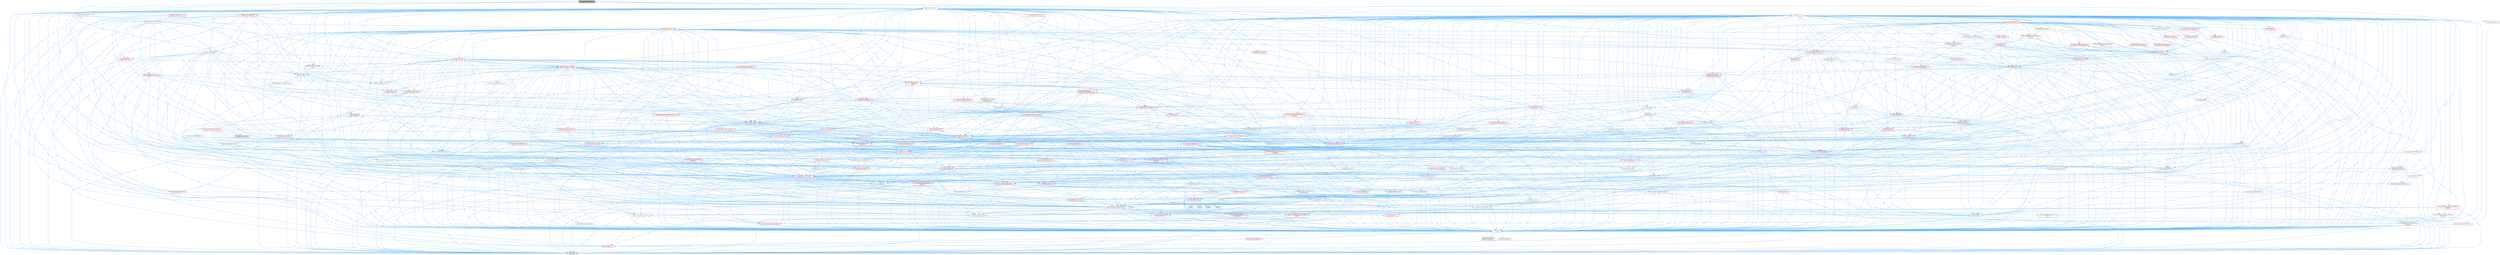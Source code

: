 digraph "PropertyProxyArchive.h"
{
 // INTERACTIVE_SVG=YES
 // LATEX_PDF_SIZE
  bgcolor="transparent";
  edge [fontname=Helvetica,fontsize=10,labelfontname=Helvetica,labelfontsize=10];
  node [fontname=Helvetica,fontsize=10,shape=box,height=0.2,width=0.4];
  Node1 [id="Node000001",label="PropertyProxyArchive.h",height=0.2,width=0.4,color="gray40", fillcolor="grey60", style="filled", fontcolor="black",tooltip=" "];
  Node1 -> Node2 [id="edge1_Node000001_Node000002",color="steelblue1",style="solid",tooltip=" "];
  Node2 [id="Node000002",label="CoreMinimal.h",height=0.2,width=0.4,color="grey40", fillcolor="white", style="filled",URL="$d7/d67/CoreMinimal_8h.html",tooltip=" "];
  Node2 -> Node3 [id="edge2_Node000002_Node000003",color="steelblue1",style="solid",tooltip=" "];
  Node3 [id="Node000003",label="CoreTypes.h",height=0.2,width=0.4,color="grey40", fillcolor="white", style="filled",URL="$dc/dec/CoreTypes_8h.html",tooltip=" "];
  Node3 -> Node4 [id="edge3_Node000003_Node000004",color="steelblue1",style="solid",tooltip=" "];
  Node4 [id="Node000004",label="HAL/Platform.h",height=0.2,width=0.4,color="red", fillcolor="#FFF0F0", style="filled",URL="$d9/dd0/Platform_8h.html",tooltip=" "];
  Node4 -> Node7 [id="edge4_Node000004_Node000007",color="steelblue1",style="solid",tooltip=" "];
  Node7 [id="Node000007",label="type_traits",height=0.2,width=0.4,color="grey60", fillcolor="#E0E0E0", style="filled",tooltip=" "];
  Node3 -> Node14 [id="edge5_Node000003_Node000014",color="steelblue1",style="solid",tooltip=" "];
  Node14 [id="Node000014",label="ProfilingDebugging\l/UMemoryDefines.h",height=0.2,width=0.4,color="grey40", fillcolor="white", style="filled",URL="$d2/da2/UMemoryDefines_8h.html",tooltip=" "];
  Node3 -> Node15 [id="edge6_Node000003_Node000015",color="steelblue1",style="solid",tooltip=" "];
  Node15 [id="Node000015",label="Misc/CoreMiscDefines.h",height=0.2,width=0.4,color="red", fillcolor="#FFF0F0", style="filled",URL="$da/d38/CoreMiscDefines_8h.html",tooltip=" "];
  Node15 -> Node4 [id="edge7_Node000015_Node000004",color="steelblue1",style="solid",tooltip=" "];
  Node3 -> Node16 [id="edge8_Node000003_Node000016",color="steelblue1",style="solid",tooltip=" "];
  Node16 [id="Node000016",label="Misc/CoreDefines.h",height=0.2,width=0.4,color="grey40", fillcolor="white", style="filled",URL="$d3/dd2/CoreDefines_8h.html",tooltip=" "];
  Node2 -> Node17 [id="edge9_Node000002_Node000017",color="steelblue1",style="solid",tooltip=" "];
  Node17 [id="Node000017",label="CoreFwd.h",height=0.2,width=0.4,color="grey40", fillcolor="white", style="filled",URL="$d1/d1e/CoreFwd_8h.html",tooltip=" "];
  Node17 -> Node3 [id="edge10_Node000017_Node000003",color="steelblue1",style="solid",tooltip=" "];
  Node17 -> Node18 [id="edge11_Node000017_Node000018",color="steelblue1",style="solid",tooltip=" "];
  Node18 [id="Node000018",label="Containers/ContainersFwd.h",height=0.2,width=0.4,color="grey40", fillcolor="white", style="filled",URL="$d4/d0a/ContainersFwd_8h.html",tooltip=" "];
  Node18 -> Node4 [id="edge12_Node000018_Node000004",color="steelblue1",style="solid",tooltip=" "];
  Node18 -> Node3 [id="edge13_Node000018_Node000003",color="steelblue1",style="solid",tooltip=" "];
  Node18 -> Node19 [id="edge14_Node000018_Node000019",color="steelblue1",style="solid",tooltip=" "];
  Node19 [id="Node000019",label="Traits/IsContiguousContainer.h",height=0.2,width=0.4,color="red", fillcolor="#FFF0F0", style="filled",URL="$d5/d3c/IsContiguousContainer_8h.html",tooltip=" "];
  Node19 -> Node3 [id="edge15_Node000019_Node000003",color="steelblue1",style="solid",tooltip=" "];
  Node17 -> Node22 [id="edge16_Node000017_Node000022",color="steelblue1",style="solid",tooltip=" "];
  Node22 [id="Node000022",label="Math/MathFwd.h",height=0.2,width=0.4,color="grey40", fillcolor="white", style="filled",URL="$d2/d10/MathFwd_8h.html",tooltip=" "];
  Node22 -> Node4 [id="edge17_Node000022_Node000004",color="steelblue1",style="solid",tooltip=" "];
  Node17 -> Node23 [id="edge18_Node000017_Node000023",color="steelblue1",style="solid",tooltip=" "];
  Node23 [id="Node000023",label="UObject/UObjectHierarchy\lFwd.h",height=0.2,width=0.4,color="grey40", fillcolor="white", style="filled",URL="$d3/d13/UObjectHierarchyFwd_8h.html",tooltip=" "];
  Node2 -> Node23 [id="edge19_Node000002_Node000023",color="steelblue1",style="solid",tooltip=" "];
  Node2 -> Node18 [id="edge20_Node000002_Node000018",color="steelblue1",style="solid",tooltip=" "];
  Node2 -> Node24 [id="edge21_Node000002_Node000024",color="steelblue1",style="solid",tooltip=" "];
  Node24 [id="Node000024",label="Misc/VarArgs.h",height=0.2,width=0.4,color="grey40", fillcolor="white", style="filled",URL="$d5/d6f/VarArgs_8h.html",tooltip=" "];
  Node24 -> Node3 [id="edge22_Node000024_Node000003",color="steelblue1",style="solid",tooltip=" "];
  Node2 -> Node25 [id="edge23_Node000002_Node000025",color="steelblue1",style="solid",tooltip=" "];
  Node25 [id="Node000025",label="Logging/LogVerbosity.h",height=0.2,width=0.4,color="grey40", fillcolor="white", style="filled",URL="$d2/d8f/LogVerbosity_8h.html",tooltip=" "];
  Node25 -> Node3 [id="edge24_Node000025_Node000003",color="steelblue1",style="solid",tooltip=" "];
  Node2 -> Node26 [id="edge25_Node000002_Node000026",color="steelblue1",style="solid",tooltip=" "];
  Node26 [id="Node000026",label="Misc/OutputDevice.h",height=0.2,width=0.4,color="grey40", fillcolor="white", style="filled",URL="$d7/d32/OutputDevice_8h.html",tooltip=" "];
  Node26 -> Node17 [id="edge26_Node000026_Node000017",color="steelblue1",style="solid",tooltip=" "];
  Node26 -> Node3 [id="edge27_Node000026_Node000003",color="steelblue1",style="solid",tooltip=" "];
  Node26 -> Node25 [id="edge28_Node000026_Node000025",color="steelblue1",style="solid",tooltip=" "];
  Node26 -> Node24 [id="edge29_Node000026_Node000024",color="steelblue1",style="solid",tooltip=" "];
  Node26 -> Node27 [id="edge30_Node000026_Node000027",color="steelblue1",style="solid",tooltip=" "];
  Node27 [id="Node000027",label="Templates/IsArrayOrRefOf\lTypeByPredicate.h",height=0.2,width=0.4,color="grey40", fillcolor="white", style="filled",URL="$d6/da1/IsArrayOrRefOfTypeByPredicate_8h.html",tooltip=" "];
  Node27 -> Node3 [id="edge31_Node000027_Node000003",color="steelblue1",style="solid",tooltip=" "];
  Node26 -> Node28 [id="edge32_Node000026_Node000028",color="steelblue1",style="solid",tooltip=" "];
  Node28 [id="Node000028",label="Templates/IsValidVariadic\lFunctionArg.h",height=0.2,width=0.4,color="red", fillcolor="#FFF0F0", style="filled",URL="$d0/dc8/IsValidVariadicFunctionArg_8h.html",tooltip=" "];
  Node28 -> Node3 [id="edge33_Node000028_Node000003",color="steelblue1",style="solid",tooltip=" "];
  Node28 -> Node7 [id="edge34_Node000028_Node000007",color="steelblue1",style="solid",tooltip=" "];
  Node26 -> Node30 [id="edge35_Node000026_Node000030",color="steelblue1",style="solid",tooltip=" "];
  Node30 [id="Node000030",label="Traits/IsCharEncodingCompatible\lWith.h",height=0.2,width=0.4,color="red", fillcolor="#FFF0F0", style="filled",URL="$df/dd1/IsCharEncodingCompatibleWith_8h.html",tooltip=" "];
  Node30 -> Node7 [id="edge36_Node000030_Node000007",color="steelblue1",style="solid",tooltip=" "];
  Node2 -> Node32 [id="edge37_Node000002_Node000032",color="steelblue1",style="solid",tooltip=" "];
  Node32 [id="Node000032",label="HAL/PlatformCrt.h",height=0.2,width=0.4,color="red", fillcolor="#FFF0F0", style="filled",URL="$d8/d75/PlatformCrt_8h.html",tooltip=" "];
  Node32 -> Node33 [id="edge38_Node000032_Node000033",color="steelblue1",style="solid",tooltip=" "];
  Node33 [id="Node000033",label="new",height=0.2,width=0.4,color="grey60", fillcolor="#E0E0E0", style="filled",tooltip=" "];
  Node32 -> Node34 [id="edge39_Node000032_Node000034",color="steelblue1",style="solid",tooltip=" "];
  Node34 [id="Node000034",label="wchar.h",height=0.2,width=0.4,color="grey60", fillcolor="#E0E0E0", style="filled",tooltip=" "];
  Node32 -> Node35 [id="edge40_Node000032_Node000035",color="steelblue1",style="solid",tooltip=" "];
  Node35 [id="Node000035",label="stddef.h",height=0.2,width=0.4,color="grey60", fillcolor="#E0E0E0", style="filled",tooltip=" "];
  Node32 -> Node36 [id="edge41_Node000032_Node000036",color="steelblue1",style="solid",tooltip=" "];
  Node36 [id="Node000036",label="stdlib.h",height=0.2,width=0.4,color="grey60", fillcolor="#E0E0E0", style="filled",tooltip=" "];
  Node32 -> Node37 [id="edge42_Node000032_Node000037",color="steelblue1",style="solid",tooltip=" "];
  Node37 [id="Node000037",label="stdio.h",height=0.2,width=0.4,color="grey60", fillcolor="#E0E0E0", style="filled",tooltip=" "];
  Node2 -> Node42 [id="edge43_Node000002_Node000042",color="steelblue1",style="solid",tooltip=" "];
  Node42 [id="Node000042",label="HAL/PlatformMisc.h",height=0.2,width=0.4,color="red", fillcolor="#FFF0F0", style="filled",URL="$d0/df5/PlatformMisc_8h.html",tooltip=" "];
  Node42 -> Node3 [id="edge44_Node000042_Node000003",color="steelblue1",style="solid",tooltip=" "];
  Node2 -> Node61 [id="edge45_Node000002_Node000061",color="steelblue1",style="solid",tooltip=" "];
  Node61 [id="Node000061",label="Misc/AssertionMacros.h",height=0.2,width=0.4,color="red", fillcolor="#FFF0F0", style="filled",URL="$d0/dfa/AssertionMacros_8h.html",tooltip=" "];
  Node61 -> Node3 [id="edge46_Node000061_Node000003",color="steelblue1",style="solid",tooltip=" "];
  Node61 -> Node4 [id="edge47_Node000061_Node000004",color="steelblue1",style="solid",tooltip=" "];
  Node61 -> Node42 [id="edge48_Node000061_Node000042",color="steelblue1",style="solid",tooltip=" "];
  Node61 -> Node62 [id="edge49_Node000061_Node000062",color="steelblue1",style="solid",tooltip=" "];
  Node62 [id="Node000062",label="Templates/EnableIf.h",height=0.2,width=0.4,color="grey40", fillcolor="white", style="filled",URL="$d7/d60/EnableIf_8h.html",tooltip=" "];
  Node62 -> Node3 [id="edge50_Node000062_Node000003",color="steelblue1",style="solid",tooltip=" "];
  Node61 -> Node27 [id="edge51_Node000061_Node000027",color="steelblue1",style="solid",tooltip=" "];
  Node61 -> Node28 [id="edge52_Node000061_Node000028",color="steelblue1",style="solid",tooltip=" "];
  Node61 -> Node30 [id="edge53_Node000061_Node000030",color="steelblue1",style="solid",tooltip=" "];
  Node61 -> Node24 [id="edge54_Node000061_Node000024",color="steelblue1",style="solid",tooltip=" "];
  Node2 -> Node70 [id="edge55_Node000002_Node000070",color="steelblue1",style="solid",tooltip=" "];
  Node70 [id="Node000070",label="Templates/IsPointer.h",height=0.2,width=0.4,color="grey40", fillcolor="white", style="filled",URL="$d7/d05/IsPointer_8h.html",tooltip=" "];
  Node70 -> Node3 [id="edge56_Node000070_Node000003",color="steelblue1",style="solid",tooltip=" "];
  Node2 -> Node71 [id="edge57_Node000002_Node000071",color="steelblue1",style="solid",tooltip=" "];
  Node71 [id="Node000071",label="HAL/PlatformMemory.h",height=0.2,width=0.4,color="red", fillcolor="#FFF0F0", style="filled",URL="$de/d68/PlatformMemory_8h.html",tooltip=" "];
  Node71 -> Node3 [id="edge58_Node000071_Node000003",color="steelblue1",style="solid",tooltip=" "];
  Node2 -> Node54 [id="edge59_Node000002_Node000054",color="steelblue1",style="solid",tooltip=" "];
  Node54 [id="Node000054",label="HAL/PlatformAtomics.h",height=0.2,width=0.4,color="red", fillcolor="#FFF0F0", style="filled",URL="$d3/d36/PlatformAtomics_8h.html",tooltip=" "];
  Node54 -> Node3 [id="edge60_Node000054_Node000003",color="steelblue1",style="solid",tooltip=" "];
  Node2 -> Node76 [id="edge61_Node000002_Node000076",color="steelblue1",style="solid",tooltip=" "];
  Node76 [id="Node000076",label="Misc/Exec.h",height=0.2,width=0.4,color="grey40", fillcolor="white", style="filled",URL="$de/ddb/Exec_8h.html",tooltip=" "];
  Node76 -> Node3 [id="edge62_Node000076_Node000003",color="steelblue1",style="solid",tooltip=" "];
  Node76 -> Node61 [id="edge63_Node000076_Node000061",color="steelblue1",style="solid",tooltip=" "];
  Node2 -> Node77 [id="edge64_Node000002_Node000077",color="steelblue1",style="solid",tooltip=" "];
  Node77 [id="Node000077",label="HAL/MemoryBase.h",height=0.2,width=0.4,color="red", fillcolor="#FFF0F0", style="filled",URL="$d6/d9f/MemoryBase_8h.html",tooltip=" "];
  Node77 -> Node3 [id="edge65_Node000077_Node000003",color="steelblue1",style="solid",tooltip=" "];
  Node77 -> Node54 [id="edge66_Node000077_Node000054",color="steelblue1",style="solid",tooltip=" "];
  Node77 -> Node32 [id="edge67_Node000077_Node000032",color="steelblue1",style="solid",tooltip=" "];
  Node77 -> Node76 [id="edge68_Node000077_Node000076",color="steelblue1",style="solid",tooltip=" "];
  Node77 -> Node26 [id="edge69_Node000077_Node000026",color="steelblue1",style="solid",tooltip=" "];
  Node2 -> Node87 [id="edge70_Node000002_Node000087",color="steelblue1",style="solid",tooltip=" "];
  Node87 [id="Node000087",label="HAL/UnrealMemory.h",height=0.2,width=0.4,color="red", fillcolor="#FFF0F0", style="filled",URL="$d9/d96/UnrealMemory_8h.html",tooltip=" "];
  Node87 -> Node3 [id="edge71_Node000087_Node000003",color="steelblue1",style="solid",tooltip=" "];
  Node87 -> Node77 [id="edge72_Node000087_Node000077",color="steelblue1",style="solid",tooltip=" "];
  Node87 -> Node71 [id="edge73_Node000087_Node000071",color="steelblue1",style="solid",tooltip=" "];
  Node87 -> Node70 [id="edge74_Node000087_Node000070",color="steelblue1",style="solid",tooltip=" "];
  Node2 -> Node89 [id="edge75_Node000002_Node000089",color="steelblue1",style="solid",tooltip=" "];
  Node89 [id="Node000089",label="Templates/IsArithmetic.h",height=0.2,width=0.4,color="grey40", fillcolor="white", style="filled",URL="$d2/d5d/IsArithmetic_8h.html",tooltip=" "];
  Node89 -> Node3 [id="edge76_Node000089_Node000003",color="steelblue1",style="solid",tooltip=" "];
  Node2 -> Node83 [id="edge77_Node000002_Node000083",color="steelblue1",style="solid",tooltip=" "];
  Node83 [id="Node000083",label="Templates/AndOrNot.h",height=0.2,width=0.4,color="grey40", fillcolor="white", style="filled",URL="$db/d0a/AndOrNot_8h.html",tooltip=" "];
  Node83 -> Node3 [id="edge78_Node000083_Node000003",color="steelblue1",style="solid",tooltip=" "];
  Node2 -> Node90 [id="edge79_Node000002_Node000090",color="steelblue1",style="solid",tooltip=" "];
  Node90 [id="Node000090",label="Templates/IsPODType.h",height=0.2,width=0.4,color="grey40", fillcolor="white", style="filled",URL="$d7/db1/IsPODType_8h.html",tooltip=" "];
  Node90 -> Node3 [id="edge80_Node000090_Node000003",color="steelblue1",style="solid",tooltip=" "];
  Node2 -> Node91 [id="edge81_Node000002_Node000091",color="steelblue1",style="solid",tooltip=" "];
  Node91 [id="Node000091",label="Templates/IsUECoreType.h",height=0.2,width=0.4,color="grey40", fillcolor="white", style="filled",URL="$d1/db8/IsUECoreType_8h.html",tooltip=" "];
  Node91 -> Node3 [id="edge82_Node000091_Node000003",color="steelblue1",style="solid",tooltip=" "];
  Node91 -> Node7 [id="edge83_Node000091_Node000007",color="steelblue1",style="solid",tooltip=" "];
  Node2 -> Node84 [id="edge84_Node000002_Node000084",color="steelblue1",style="solid",tooltip=" "];
  Node84 [id="Node000084",label="Templates/IsTriviallyCopy\lConstructible.h",height=0.2,width=0.4,color="grey40", fillcolor="white", style="filled",URL="$d3/d78/IsTriviallyCopyConstructible_8h.html",tooltip=" "];
  Node84 -> Node3 [id="edge85_Node000084_Node000003",color="steelblue1",style="solid",tooltip=" "];
  Node84 -> Node7 [id="edge86_Node000084_Node000007",color="steelblue1",style="solid",tooltip=" "];
  Node2 -> Node92 [id="edge87_Node000002_Node000092",color="steelblue1",style="solid",tooltip=" "];
  Node92 [id="Node000092",label="Templates/UnrealTypeTraits.h",height=0.2,width=0.4,color="red", fillcolor="#FFF0F0", style="filled",URL="$d2/d2d/UnrealTypeTraits_8h.html",tooltip=" "];
  Node92 -> Node3 [id="edge88_Node000092_Node000003",color="steelblue1",style="solid",tooltip=" "];
  Node92 -> Node70 [id="edge89_Node000092_Node000070",color="steelblue1",style="solid",tooltip=" "];
  Node92 -> Node61 [id="edge90_Node000092_Node000061",color="steelblue1",style="solid",tooltip=" "];
  Node92 -> Node83 [id="edge91_Node000092_Node000083",color="steelblue1",style="solid",tooltip=" "];
  Node92 -> Node62 [id="edge92_Node000092_Node000062",color="steelblue1",style="solid",tooltip=" "];
  Node92 -> Node89 [id="edge93_Node000092_Node000089",color="steelblue1",style="solid",tooltip=" "];
  Node92 -> Node93 [id="edge94_Node000092_Node000093",color="steelblue1",style="solid",tooltip=" "];
  Node93 [id="Node000093",label="Templates/Models.h",height=0.2,width=0.4,color="red", fillcolor="#FFF0F0", style="filled",URL="$d3/d0c/Models_8h.html",tooltip=" "];
  Node92 -> Node90 [id="edge95_Node000092_Node000090",color="steelblue1",style="solid",tooltip=" "];
  Node92 -> Node91 [id="edge96_Node000092_Node000091",color="steelblue1",style="solid",tooltip=" "];
  Node92 -> Node84 [id="edge97_Node000092_Node000084",color="steelblue1",style="solid",tooltip=" "];
  Node2 -> Node62 [id="edge98_Node000002_Node000062",color="steelblue1",style="solid",tooltip=" "];
  Node2 -> Node94 [id="edge99_Node000002_Node000094",color="steelblue1",style="solid",tooltip=" "];
  Node94 [id="Node000094",label="Templates/RemoveReference.h",height=0.2,width=0.4,color="grey40", fillcolor="white", style="filled",URL="$da/dbe/RemoveReference_8h.html",tooltip=" "];
  Node94 -> Node3 [id="edge100_Node000094_Node000003",color="steelblue1",style="solid",tooltip=" "];
  Node2 -> Node95 [id="edge101_Node000002_Node000095",color="steelblue1",style="solid",tooltip=" "];
  Node95 [id="Node000095",label="Templates/IntegralConstant.h",height=0.2,width=0.4,color="grey40", fillcolor="white", style="filled",URL="$db/d1b/IntegralConstant_8h.html",tooltip=" "];
  Node95 -> Node3 [id="edge102_Node000095_Node000003",color="steelblue1",style="solid",tooltip=" "];
  Node2 -> Node96 [id="edge103_Node000002_Node000096",color="steelblue1",style="solid",tooltip=" "];
  Node96 [id="Node000096",label="Templates/IsClass.h",height=0.2,width=0.4,color="grey40", fillcolor="white", style="filled",URL="$db/dcb/IsClass_8h.html",tooltip=" "];
  Node96 -> Node3 [id="edge104_Node000096_Node000003",color="steelblue1",style="solid",tooltip=" "];
  Node2 -> Node97 [id="edge105_Node000002_Node000097",color="steelblue1",style="solid",tooltip=" "];
  Node97 [id="Node000097",label="Templates/TypeCompatible\lBytes.h",height=0.2,width=0.4,color="red", fillcolor="#FFF0F0", style="filled",URL="$df/d0a/TypeCompatibleBytes_8h.html",tooltip=" "];
  Node97 -> Node3 [id="edge106_Node000097_Node000003",color="steelblue1",style="solid",tooltip=" "];
  Node97 -> Node33 [id="edge107_Node000097_Node000033",color="steelblue1",style="solid",tooltip=" "];
  Node97 -> Node7 [id="edge108_Node000097_Node000007",color="steelblue1",style="solid",tooltip=" "];
  Node2 -> Node19 [id="edge109_Node000002_Node000019",color="steelblue1",style="solid",tooltip=" "];
  Node2 -> Node98 [id="edge110_Node000002_Node000098",color="steelblue1",style="solid",tooltip=" "];
  Node98 [id="Node000098",label="Templates/UnrealTemplate.h",height=0.2,width=0.4,color="red", fillcolor="#FFF0F0", style="filled",URL="$d4/d24/UnrealTemplate_8h.html",tooltip=" "];
  Node98 -> Node3 [id="edge111_Node000098_Node000003",color="steelblue1",style="solid",tooltip=" "];
  Node98 -> Node70 [id="edge112_Node000098_Node000070",color="steelblue1",style="solid",tooltip=" "];
  Node98 -> Node87 [id="edge113_Node000098_Node000087",color="steelblue1",style="solid",tooltip=" "];
  Node98 -> Node92 [id="edge114_Node000098_Node000092",color="steelblue1",style="solid",tooltip=" "];
  Node98 -> Node94 [id="edge115_Node000098_Node000094",color="steelblue1",style="solid",tooltip=" "];
  Node98 -> Node64 [id="edge116_Node000098_Node000064",color="steelblue1",style="solid",tooltip=" "];
  Node64 [id="Node000064",label="Templates/Requires.h",height=0.2,width=0.4,color="grey40", fillcolor="white", style="filled",URL="$dc/d96/Requires_8h.html",tooltip=" "];
  Node64 -> Node62 [id="edge117_Node000064_Node000062",color="steelblue1",style="solid",tooltip=" "];
  Node64 -> Node7 [id="edge118_Node000064_Node000007",color="steelblue1",style="solid",tooltip=" "];
  Node98 -> Node97 [id="edge119_Node000098_Node000097",color="steelblue1",style="solid",tooltip=" "];
  Node98 -> Node19 [id="edge120_Node000098_Node000019",color="steelblue1",style="solid",tooltip=" "];
  Node98 -> Node7 [id="edge121_Node000098_Node000007",color="steelblue1",style="solid",tooltip=" "];
  Node2 -> Node47 [id="edge122_Node000002_Node000047",color="steelblue1",style="solid",tooltip=" "];
  Node47 [id="Node000047",label="Math/NumericLimits.h",height=0.2,width=0.4,color="grey40", fillcolor="white", style="filled",URL="$df/d1b/NumericLimits_8h.html",tooltip=" "];
  Node47 -> Node3 [id="edge123_Node000047_Node000003",color="steelblue1",style="solid",tooltip=" "];
  Node2 -> Node102 [id="edge124_Node000002_Node000102",color="steelblue1",style="solid",tooltip=" "];
  Node102 [id="Node000102",label="HAL/PlatformMath.h",height=0.2,width=0.4,color="red", fillcolor="#FFF0F0", style="filled",URL="$dc/d53/PlatformMath_8h.html",tooltip=" "];
  Node102 -> Node3 [id="edge125_Node000102_Node000003",color="steelblue1",style="solid",tooltip=" "];
  Node2 -> Node85 [id="edge126_Node000002_Node000085",color="steelblue1",style="solid",tooltip=" "];
  Node85 [id="Node000085",label="Templates/IsTriviallyCopy\lAssignable.h",height=0.2,width=0.4,color="grey40", fillcolor="white", style="filled",URL="$d2/df2/IsTriviallyCopyAssignable_8h.html",tooltip=" "];
  Node85 -> Node3 [id="edge127_Node000085_Node000003",color="steelblue1",style="solid",tooltip=" "];
  Node85 -> Node7 [id="edge128_Node000085_Node000007",color="steelblue1",style="solid",tooltip=" "];
  Node2 -> Node110 [id="edge129_Node000002_Node000110",color="steelblue1",style="solid",tooltip=" "];
  Node110 [id="Node000110",label="Templates/MemoryOps.h",height=0.2,width=0.4,color="red", fillcolor="#FFF0F0", style="filled",URL="$db/dea/MemoryOps_8h.html",tooltip=" "];
  Node110 -> Node3 [id="edge130_Node000110_Node000003",color="steelblue1",style="solid",tooltip=" "];
  Node110 -> Node87 [id="edge131_Node000110_Node000087",color="steelblue1",style="solid",tooltip=" "];
  Node110 -> Node85 [id="edge132_Node000110_Node000085",color="steelblue1",style="solid",tooltip=" "];
  Node110 -> Node84 [id="edge133_Node000110_Node000084",color="steelblue1",style="solid",tooltip=" "];
  Node110 -> Node64 [id="edge134_Node000110_Node000064",color="steelblue1",style="solid",tooltip=" "];
  Node110 -> Node92 [id="edge135_Node000110_Node000092",color="steelblue1",style="solid",tooltip=" "];
  Node110 -> Node33 [id="edge136_Node000110_Node000033",color="steelblue1",style="solid",tooltip=" "];
  Node110 -> Node7 [id="edge137_Node000110_Node000007",color="steelblue1",style="solid",tooltip=" "];
  Node2 -> Node111 [id="edge138_Node000002_Node000111",color="steelblue1",style="solid",tooltip=" "];
  Node111 [id="Node000111",label="Containers/ContainerAllocation\lPolicies.h",height=0.2,width=0.4,color="red", fillcolor="#FFF0F0", style="filled",URL="$d7/dff/ContainerAllocationPolicies_8h.html",tooltip=" "];
  Node111 -> Node3 [id="edge139_Node000111_Node000003",color="steelblue1",style="solid",tooltip=" "];
  Node111 -> Node111 [id="edge140_Node000111_Node000111",color="steelblue1",style="solid",tooltip=" "];
  Node111 -> Node102 [id="edge141_Node000111_Node000102",color="steelblue1",style="solid",tooltip=" "];
  Node111 -> Node87 [id="edge142_Node000111_Node000087",color="steelblue1",style="solid",tooltip=" "];
  Node111 -> Node47 [id="edge143_Node000111_Node000047",color="steelblue1",style="solid",tooltip=" "];
  Node111 -> Node61 [id="edge144_Node000111_Node000061",color="steelblue1",style="solid",tooltip=" "];
  Node111 -> Node110 [id="edge145_Node000111_Node000110",color="steelblue1",style="solid",tooltip=" "];
  Node111 -> Node97 [id="edge146_Node000111_Node000097",color="steelblue1",style="solid",tooltip=" "];
  Node111 -> Node7 [id="edge147_Node000111_Node000007",color="steelblue1",style="solid",tooltip=" "];
  Node2 -> Node114 [id="edge148_Node000002_Node000114",color="steelblue1",style="solid",tooltip=" "];
  Node114 [id="Node000114",label="Templates/IsEnumClass.h",height=0.2,width=0.4,color="grey40", fillcolor="white", style="filled",URL="$d7/d15/IsEnumClass_8h.html",tooltip=" "];
  Node114 -> Node3 [id="edge149_Node000114_Node000003",color="steelblue1",style="solid",tooltip=" "];
  Node114 -> Node83 [id="edge150_Node000114_Node000083",color="steelblue1",style="solid",tooltip=" "];
  Node2 -> Node115 [id="edge151_Node000002_Node000115",color="steelblue1",style="solid",tooltip=" "];
  Node115 [id="Node000115",label="HAL/PlatformProperties.h",height=0.2,width=0.4,color="red", fillcolor="#FFF0F0", style="filled",URL="$d9/db0/PlatformProperties_8h.html",tooltip=" "];
  Node115 -> Node3 [id="edge152_Node000115_Node000003",color="steelblue1",style="solid",tooltip=" "];
  Node2 -> Node118 [id="edge153_Node000002_Node000118",color="steelblue1",style="solid",tooltip=" "];
  Node118 [id="Node000118",label="Misc/EngineVersionBase.h",height=0.2,width=0.4,color="grey40", fillcolor="white", style="filled",URL="$d5/d2b/EngineVersionBase_8h.html",tooltip=" "];
  Node118 -> Node3 [id="edge154_Node000118_Node000003",color="steelblue1",style="solid",tooltip=" "];
  Node2 -> Node119 [id="edge155_Node000002_Node000119",color="steelblue1",style="solid",tooltip=" "];
  Node119 [id="Node000119",label="Internationalization\l/TextNamespaceFwd.h",height=0.2,width=0.4,color="grey40", fillcolor="white", style="filled",URL="$d8/d97/TextNamespaceFwd_8h.html",tooltip=" "];
  Node119 -> Node3 [id="edge156_Node000119_Node000003",color="steelblue1",style="solid",tooltip=" "];
  Node2 -> Node120 [id="edge157_Node000002_Node000120",color="steelblue1",style="solid",tooltip=" "];
  Node120 [id="Node000120",label="Serialization/Archive.h",height=0.2,width=0.4,color="red", fillcolor="#FFF0F0", style="filled",URL="$d7/d3b/Archive_8h.html",tooltip=" "];
  Node120 -> Node17 [id="edge158_Node000120_Node000017",color="steelblue1",style="solid",tooltip=" "];
  Node120 -> Node3 [id="edge159_Node000120_Node000003",color="steelblue1",style="solid",tooltip=" "];
  Node120 -> Node115 [id="edge160_Node000120_Node000115",color="steelblue1",style="solid",tooltip=" "];
  Node120 -> Node119 [id="edge161_Node000120_Node000119",color="steelblue1",style="solid",tooltip=" "];
  Node120 -> Node22 [id="edge162_Node000120_Node000022",color="steelblue1",style="solid",tooltip=" "];
  Node120 -> Node61 [id="edge163_Node000120_Node000061",color="steelblue1",style="solid",tooltip=" "];
  Node120 -> Node118 [id="edge164_Node000120_Node000118",color="steelblue1",style="solid",tooltip=" "];
  Node120 -> Node24 [id="edge165_Node000120_Node000024",color="steelblue1",style="solid",tooltip=" "];
  Node120 -> Node62 [id="edge166_Node000120_Node000062",color="steelblue1",style="solid",tooltip=" "];
  Node120 -> Node27 [id="edge167_Node000120_Node000027",color="steelblue1",style="solid",tooltip=" "];
  Node120 -> Node114 [id="edge168_Node000120_Node000114",color="steelblue1",style="solid",tooltip=" "];
  Node120 -> Node107 [id="edge169_Node000120_Node000107",color="steelblue1",style="solid",tooltip=" "];
  Node107 [id="Node000107",label="Templates/IsSigned.h",height=0.2,width=0.4,color="grey40", fillcolor="white", style="filled",URL="$d8/dd8/IsSigned_8h.html",tooltip=" "];
  Node107 -> Node3 [id="edge170_Node000107_Node000003",color="steelblue1",style="solid",tooltip=" "];
  Node120 -> Node28 [id="edge171_Node000120_Node000028",color="steelblue1",style="solid",tooltip=" "];
  Node120 -> Node98 [id="edge172_Node000120_Node000098",color="steelblue1",style="solid",tooltip=" "];
  Node120 -> Node30 [id="edge173_Node000120_Node000030",color="steelblue1",style="solid",tooltip=" "];
  Node120 -> Node123 [id="edge174_Node000120_Node000123",color="steelblue1",style="solid",tooltip=" "];
  Node123 [id="Node000123",label="UObject/ObjectVersion.h",height=0.2,width=0.4,color="grey40", fillcolor="white", style="filled",URL="$da/d63/ObjectVersion_8h.html",tooltip=" "];
  Node123 -> Node3 [id="edge175_Node000123_Node000003",color="steelblue1",style="solid",tooltip=" "];
  Node2 -> Node124 [id="edge176_Node000002_Node000124",color="steelblue1",style="solid",tooltip=" "];
  Node124 [id="Node000124",label="Templates/Less.h",height=0.2,width=0.4,color="grey40", fillcolor="white", style="filled",URL="$de/dc8/Less_8h.html",tooltip=" "];
  Node124 -> Node3 [id="edge177_Node000124_Node000003",color="steelblue1",style="solid",tooltip=" "];
  Node124 -> Node98 [id="edge178_Node000124_Node000098",color="steelblue1",style="solid",tooltip=" "];
  Node2 -> Node125 [id="edge179_Node000002_Node000125",color="steelblue1",style="solid",tooltip=" "];
  Node125 [id="Node000125",label="Templates/Sorting.h",height=0.2,width=0.4,color="red", fillcolor="#FFF0F0", style="filled",URL="$d3/d9e/Sorting_8h.html",tooltip=" "];
  Node125 -> Node3 [id="edge180_Node000125_Node000003",color="steelblue1",style="solid",tooltip=" "];
  Node125 -> Node102 [id="edge181_Node000125_Node000102",color="steelblue1",style="solid",tooltip=" "];
  Node125 -> Node124 [id="edge182_Node000125_Node000124",color="steelblue1",style="solid",tooltip=" "];
  Node2 -> Node136 [id="edge183_Node000002_Node000136",color="steelblue1",style="solid",tooltip=" "];
  Node136 [id="Node000136",label="Misc/Char.h",height=0.2,width=0.4,color="red", fillcolor="#FFF0F0", style="filled",URL="$d0/d58/Char_8h.html",tooltip=" "];
  Node136 -> Node3 [id="edge184_Node000136_Node000003",color="steelblue1",style="solid",tooltip=" "];
  Node136 -> Node7 [id="edge185_Node000136_Node000007",color="steelblue1",style="solid",tooltip=" "];
  Node2 -> Node139 [id="edge186_Node000002_Node000139",color="steelblue1",style="solid",tooltip=" "];
  Node139 [id="Node000139",label="GenericPlatform/GenericPlatform\lStricmp.h",height=0.2,width=0.4,color="grey40", fillcolor="white", style="filled",URL="$d2/d86/GenericPlatformStricmp_8h.html",tooltip=" "];
  Node139 -> Node3 [id="edge187_Node000139_Node000003",color="steelblue1",style="solid",tooltip=" "];
  Node2 -> Node140 [id="edge188_Node000002_Node000140",color="steelblue1",style="solid",tooltip=" "];
  Node140 [id="Node000140",label="GenericPlatform/GenericPlatform\lString.h",height=0.2,width=0.4,color="red", fillcolor="#FFF0F0", style="filled",URL="$dd/d20/GenericPlatformString_8h.html",tooltip=" "];
  Node140 -> Node3 [id="edge189_Node000140_Node000003",color="steelblue1",style="solid",tooltip=" "];
  Node140 -> Node139 [id="edge190_Node000140_Node000139",color="steelblue1",style="solid",tooltip=" "];
  Node140 -> Node62 [id="edge191_Node000140_Node000062",color="steelblue1",style="solid",tooltip=" "];
  Node140 -> Node30 [id="edge192_Node000140_Node000030",color="steelblue1",style="solid",tooltip=" "];
  Node140 -> Node7 [id="edge193_Node000140_Node000007",color="steelblue1",style="solid",tooltip=" "];
  Node2 -> Node73 [id="edge194_Node000002_Node000073",color="steelblue1",style="solid",tooltip=" "];
  Node73 [id="Node000073",label="HAL/PlatformString.h",height=0.2,width=0.4,color="red", fillcolor="#FFF0F0", style="filled",URL="$db/db5/PlatformString_8h.html",tooltip=" "];
  Node73 -> Node3 [id="edge195_Node000073_Node000003",color="steelblue1",style="solid",tooltip=" "];
  Node2 -> Node143 [id="edge196_Node000002_Node000143",color="steelblue1",style="solid",tooltip=" "];
  Node143 [id="Node000143",label="Misc/CString.h",height=0.2,width=0.4,color="grey40", fillcolor="white", style="filled",URL="$d2/d49/CString_8h.html",tooltip=" "];
  Node143 -> Node3 [id="edge197_Node000143_Node000003",color="steelblue1",style="solid",tooltip=" "];
  Node143 -> Node32 [id="edge198_Node000143_Node000032",color="steelblue1",style="solid",tooltip=" "];
  Node143 -> Node73 [id="edge199_Node000143_Node000073",color="steelblue1",style="solid",tooltip=" "];
  Node143 -> Node61 [id="edge200_Node000143_Node000061",color="steelblue1",style="solid",tooltip=" "];
  Node143 -> Node136 [id="edge201_Node000143_Node000136",color="steelblue1",style="solid",tooltip=" "];
  Node143 -> Node24 [id="edge202_Node000143_Node000024",color="steelblue1",style="solid",tooltip=" "];
  Node143 -> Node27 [id="edge203_Node000143_Node000027",color="steelblue1",style="solid",tooltip=" "];
  Node143 -> Node28 [id="edge204_Node000143_Node000028",color="steelblue1",style="solid",tooltip=" "];
  Node143 -> Node30 [id="edge205_Node000143_Node000030",color="steelblue1",style="solid",tooltip=" "];
  Node2 -> Node144 [id="edge206_Node000002_Node000144",color="steelblue1",style="solid",tooltip=" "];
  Node144 [id="Node000144",label="Misc/Crc.h",height=0.2,width=0.4,color="red", fillcolor="#FFF0F0", style="filled",URL="$d4/dd2/Crc_8h.html",tooltip=" "];
  Node144 -> Node3 [id="edge207_Node000144_Node000003",color="steelblue1",style="solid",tooltip=" "];
  Node144 -> Node73 [id="edge208_Node000144_Node000073",color="steelblue1",style="solid",tooltip=" "];
  Node144 -> Node61 [id="edge209_Node000144_Node000061",color="steelblue1",style="solid",tooltip=" "];
  Node144 -> Node143 [id="edge210_Node000144_Node000143",color="steelblue1",style="solid",tooltip=" "];
  Node144 -> Node136 [id="edge211_Node000144_Node000136",color="steelblue1",style="solid",tooltip=" "];
  Node144 -> Node92 [id="edge212_Node000144_Node000092",color="steelblue1",style="solid",tooltip=" "];
  Node2 -> Node135 [id="edge213_Node000002_Node000135",color="steelblue1",style="solid",tooltip=" "];
  Node135 [id="Node000135",label="Math/UnrealMathUtility.h",height=0.2,width=0.4,color="red", fillcolor="#FFF0F0", style="filled",URL="$db/db8/UnrealMathUtility_8h.html",tooltip=" "];
  Node135 -> Node3 [id="edge214_Node000135_Node000003",color="steelblue1",style="solid",tooltip=" "];
  Node135 -> Node61 [id="edge215_Node000135_Node000061",color="steelblue1",style="solid",tooltip=" "];
  Node135 -> Node102 [id="edge216_Node000135_Node000102",color="steelblue1",style="solid",tooltip=" "];
  Node135 -> Node22 [id="edge217_Node000135_Node000022",color="steelblue1",style="solid",tooltip=" "];
  Node135 -> Node64 [id="edge218_Node000135_Node000064",color="steelblue1",style="solid",tooltip=" "];
  Node2 -> Node145 [id="edge219_Node000002_Node000145",color="steelblue1",style="solid",tooltip=" "];
  Node145 [id="Node000145",label="Containers/UnrealString.h",height=0.2,width=0.4,color="red", fillcolor="#FFF0F0", style="filled",URL="$d5/dba/UnrealString_8h.html",tooltip=" "];
  Node2 -> Node149 [id="edge220_Node000002_Node000149",color="steelblue1",style="solid",tooltip=" "];
  Node149 [id="Node000149",label="Containers/Array.h",height=0.2,width=0.4,color="red", fillcolor="#FFF0F0", style="filled",URL="$df/dd0/Array_8h.html",tooltip=" "];
  Node149 -> Node3 [id="edge221_Node000149_Node000003",color="steelblue1",style="solid",tooltip=" "];
  Node149 -> Node61 [id="edge222_Node000149_Node000061",color="steelblue1",style="solid",tooltip=" "];
  Node149 -> Node87 [id="edge223_Node000149_Node000087",color="steelblue1",style="solid",tooltip=" "];
  Node149 -> Node92 [id="edge224_Node000149_Node000092",color="steelblue1",style="solid",tooltip=" "];
  Node149 -> Node98 [id="edge225_Node000149_Node000098",color="steelblue1",style="solid",tooltip=" "];
  Node149 -> Node111 [id="edge226_Node000149_Node000111",color="steelblue1",style="solid",tooltip=" "];
  Node149 -> Node120 [id="edge227_Node000149_Node000120",color="steelblue1",style="solid",tooltip=" "];
  Node149 -> Node170 [id="edge228_Node000149_Node000170",color="steelblue1",style="solid",tooltip=" "];
  Node170 [id="Node000170",label="Concepts/GetTypeHashable.h",height=0.2,width=0.4,color="grey40", fillcolor="white", style="filled",URL="$d3/da2/GetTypeHashable_8h.html",tooltip=" "];
  Node170 -> Node3 [id="edge229_Node000170_Node000003",color="steelblue1",style="solid",tooltip=" "];
  Node170 -> Node161 [id="edge230_Node000170_Node000161",color="steelblue1",style="solid",tooltip=" "];
  Node161 [id="Node000161",label="Templates/TypeHash.h",height=0.2,width=0.4,color="red", fillcolor="#FFF0F0", style="filled",URL="$d1/d62/TypeHash_8h.html",tooltip=" "];
  Node161 -> Node3 [id="edge231_Node000161_Node000003",color="steelblue1",style="solid",tooltip=" "];
  Node161 -> Node64 [id="edge232_Node000161_Node000064",color="steelblue1",style="solid",tooltip=" "];
  Node161 -> Node144 [id="edge233_Node000161_Node000144",color="steelblue1",style="solid",tooltip=" "];
  Node161 -> Node7 [id="edge234_Node000161_Node000007",color="steelblue1",style="solid",tooltip=" "];
  Node149 -> Node128 [id="edge235_Node000149_Node000128",color="steelblue1",style="solid",tooltip=" "];
  Node128 [id="Node000128",label="Templates/Invoke.h",height=0.2,width=0.4,color="red", fillcolor="#FFF0F0", style="filled",URL="$d7/deb/Invoke_8h.html",tooltip=" "];
  Node128 -> Node3 [id="edge236_Node000128_Node000003",color="steelblue1",style="solid",tooltip=" "];
  Node128 -> Node98 [id="edge237_Node000128_Node000098",color="steelblue1",style="solid",tooltip=" "];
  Node128 -> Node7 [id="edge238_Node000128_Node000007",color="steelblue1",style="solid",tooltip=" "];
  Node149 -> Node124 [id="edge239_Node000149_Node000124",color="steelblue1",style="solid",tooltip=" "];
  Node149 -> Node171 [id="edge240_Node000149_Node000171",color="steelblue1",style="solid",tooltip=" "];
  Node171 [id="Node000171",label="Templates/LosesQualifiers\lFromTo.h",height=0.2,width=0.4,color="red", fillcolor="#FFF0F0", style="filled",URL="$d2/db3/LosesQualifiersFromTo_8h.html",tooltip=" "];
  Node171 -> Node7 [id="edge241_Node000171_Node000007",color="steelblue1",style="solid",tooltip=" "];
  Node149 -> Node64 [id="edge242_Node000149_Node000064",color="steelblue1",style="solid",tooltip=" "];
  Node149 -> Node125 [id="edge243_Node000149_Node000125",color="steelblue1",style="solid",tooltip=" "];
  Node149 -> Node172 [id="edge244_Node000149_Node000172",color="steelblue1",style="solid",tooltip=" "];
  Node172 [id="Node000172",label="Templates/AlignmentTemplates.h",height=0.2,width=0.4,color="grey40", fillcolor="white", style="filled",URL="$dd/d32/AlignmentTemplates_8h.html",tooltip=" "];
  Node172 -> Node3 [id="edge245_Node000172_Node000003",color="steelblue1",style="solid",tooltip=" "];
  Node172 -> Node81 [id="edge246_Node000172_Node000081",color="steelblue1",style="solid",tooltip=" "];
  Node81 [id="Node000081",label="Templates/IsIntegral.h",height=0.2,width=0.4,color="grey40", fillcolor="white", style="filled",URL="$da/d64/IsIntegral_8h.html",tooltip=" "];
  Node81 -> Node3 [id="edge247_Node000081_Node000003",color="steelblue1",style="solid",tooltip=" "];
  Node172 -> Node70 [id="edge248_Node000172_Node000070",color="steelblue1",style="solid",tooltip=" "];
  Node149 -> Node7 [id="edge249_Node000149_Node000007",color="steelblue1",style="solid",tooltip=" "];
  Node2 -> Node173 [id="edge250_Node000002_Node000173",color="steelblue1",style="solid",tooltip=" "];
  Node173 [id="Node000173",label="Misc/FrameNumber.h",height=0.2,width=0.4,color="grey40", fillcolor="white", style="filled",URL="$dd/dbd/FrameNumber_8h.html",tooltip=" "];
  Node173 -> Node3 [id="edge251_Node000173_Node000003",color="steelblue1",style="solid",tooltip=" "];
  Node173 -> Node47 [id="edge252_Node000173_Node000047",color="steelblue1",style="solid",tooltip=" "];
  Node173 -> Node135 [id="edge253_Node000173_Node000135",color="steelblue1",style="solid",tooltip=" "];
  Node173 -> Node62 [id="edge254_Node000173_Node000062",color="steelblue1",style="solid",tooltip=" "];
  Node173 -> Node92 [id="edge255_Node000173_Node000092",color="steelblue1",style="solid",tooltip=" "];
  Node2 -> Node174 [id="edge256_Node000002_Node000174",color="steelblue1",style="solid",tooltip=" "];
  Node174 [id="Node000174",label="Misc/Timespan.h",height=0.2,width=0.4,color="grey40", fillcolor="white", style="filled",URL="$da/dd9/Timespan_8h.html",tooltip=" "];
  Node174 -> Node3 [id="edge257_Node000174_Node000003",color="steelblue1",style="solid",tooltip=" "];
  Node174 -> Node175 [id="edge258_Node000174_Node000175",color="steelblue1",style="solid",tooltip=" "];
  Node175 [id="Node000175",label="Math/Interval.h",height=0.2,width=0.4,color="grey40", fillcolor="white", style="filled",URL="$d1/d55/Interval_8h.html",tooltip=" "];
  Node175 -> Node3 [id="edge259_Node000175_Node000003",color="steelblue1",style="solid",tooltip=" "];
  Node175 -> Node89 [id="edge260_Node000175_Node000089",color="steelblue1",style="solid",tooltip=" "];
  Node175 -> Node92 [id="edge261_Node000175_Node000092",color="steelblue1",style="solid",tooltip=" "];
  Node175 -> Node47 [id="edge262_Node000175_Node000047",color="steelblue1",style="solid",tooltip=" "];
  Node175 -> Node135 [id="edge263_Node000175_Node000135",color="steelblue1",style="solid",tooltip=" "];
  Node174 -> Node135 [id="edge264_Node000174_Node000135",color="steelblue1",style="solid",tooltip=" "];
  Node174 -> Node61 [id="edge265_Node000174_Node000061",color="steelblue1",style="solid",tooltip=" "];
  Node2 -> Node176 [id="edge266_Node000002_Node000176",color="steelblue1",style="solid",tooltip=" "];
  Node176 [id="Node000176",label="Containers/StringConv.h",height=0.2,width=0.4,color="red", fillcolor="#FFF0F0", style="filled",URL="$d3/ddf/StringConv_8h.html",tooltip=" "];
  Node176 -> Node3 [id="edge267_Node000176_Node000003",color="steelblue1",style="solid",tooltip=" "];
  Node176 -> Node61 [id="edge268_Node000176_Node000061",color="steelblue1",style="solid",tooltip=" "];
  Node176 -> Node111 [id="edge269_Node000176_Node000111",color="steelblue1",style="solid",tooltip=" "];
  Node176 -> Node149 [id="edge270_Node000176_Node000149",color="steelblue1",style="solid",tooltip=" "];
  Node176 -> Node143 [id="edge271_Node000176_Node000143",color="steelblue1",style="solid",tooltip=" "];
  Node176 -> Node177 [id="edge272_Node000176_Node000177",color="steelblue1",style="solid",tooltip=" "];
  Node177 [id="Node000177",label="Templates/IsArray.h",height=0.2,width=0.4,color="grey40", fillcolor="white", style="filled",URL="$d8/d8d/IsArray_8h.html",tooltip=" "];
  Node177 -> Node3 [id="edge273_Node000177_Node000003",color="steelblue1",style="solid",tooltip=" "];
  Node176 -> Node98 [id="edge274_Node000176_Node000098",color="steelblue1",style="solid",tooltip=" "];
  Node176 -> Node92 [id="edge275_Node000176_Node000092",color="steelblue1",style="solid",tooltip=" "];
  Node176 -> Node30 [id="edge276_Node000176_Node000030",color="steelblue1",style="solid",tooltip=" "];
  Node176 -> Node19 [id="edge277_Node000176_Node000019",color="steelblue1",style="solid",tooltip=" "];
  Node176 -> Node7 [id="edge278_Node000176_Node000007",color="steelblue1",style="solid",tooltip=" "];
  Node2 -> Node178 [id="edge279_Node000002_Node000178",color="steelblue1",style="solid",tooltip=" "];
  Node178 [id="Node000178",label="UObject/UnrealNames.h",height=0.2,width=0.4,color="red", fillcolor="#FFF0F0", style="filled",URL="$d8/db1/UnrealNames_8h.html",tooltip=" "];
  Node178 -> Node3 [id="edge280_Node000178_Node000003",color="steelblue1",style="solid",tooltip=" "];
  Node2 -> Node180 [id="edge281_Node000002_Node000180",color="steelblue1",style="solid",tooltip=" "];
  Node180 [id="Node000180",label="UObject/NameTypes.h",height=0.2,width=0.4,color="red", fillcolor="#FFF0F0", style="filled",URL="$d6/d35/NameTypes_8h.html",tooltip=" "];
  Node180 -> Node3 [id="edge282_Node000180_Node000003",color="steelblue1",style="solid",tooltip=" "];
  Node180 -> Node61 [id="edge283_Node000180_Node000061",color="steelblue1",style="solid",tooltip=" "];
  Node180 -> Node87 [id="edge284_Node000180_Node000087",color="steelblue1",style="solid",tooltip=" "];
  Node180 -> Node92 [id="edge285_Node000180_Node000092",color="steelblue1",style="solid",tooltip=" "];
  Node180 -> Node98 [id="edge286_Node000180_Node000098",color="steelblue1",style="solid",tooltip=" "];
  Node180 -> Node145 [id="edge287_Node000180_Node000145",color="steelblue1",style="solid",tooltip=" "];
  Node180 -> Node176 [id="edge288_Node000180_Node000176",color="steelblue1",style="solid",tooltip=" "];
  Node180 -> Node44 [id="edge289_Node000180_Node000044",color="steelblue1",style="solid",tooltip=" "];
  Node44 [id="Node000044",label="Containers/StringFwd.h",height=0.2,width=0.4,color="red", fillcolor="#FFF0F0", style="filled",URL="$df/d37/StringFwd_8h.html",tooltip=" "];
  Node44 -> Node3 [id="edge290_Node000044_Node000003",color="steelblue1",style="solid",tooltip=" "];
  Node44 -> Node19 [id="edge291_Node000044_Node000019",color="steelblue1",style="solid",tooltip=" "];
  Node180 -> Node178 [id="edge292_Node000180_Node000178",color="steelblue1",style="solid",tooltip=" "];
  Node2 -> Node188 [id="edge293_Node000002_Node000188",color="steelblue1",style="solid",tooltip=" "];
  Node188 [id="Node000188",label="Misc/Parse.h",height=0.2,width=0.4,color="red", fillcolor="#FFF0F0", style="filled",URL="$dc/d71/Parse_8h.html",tooltip=" "];
  Node188 -> Node44 [id="edge294_Node000188_Node000044",color="steelblue1",style="solid",tooltip=" "];
  Node188 -> Node145 [id="edge295_Node000188_Node000145",color="steelblue1",style="solid",tooltip=" "];
  Node188 -> Node3 [id="edge296_Node000188_Node000003",color="steelblue1",style="solid",tooltip=" "];
  Node188 -> Node32 [id="edge297_Node000188_Node000032",color="steelblue1",style="solid",tooltip=" "];
  Node188 -> Node49 [id="edge298_Node000188_Node000049",color="steelblue1",style="solid",tooltip=" "];
  Node49 [id="Node000049",label="Misc/EnumClassFlags.h",height=0.2,width=0.4,color="grey40", fillcolor="white", style="filled",URL="$d8/de7/EnumClassFlags_8h.html",tooltip=" "];
  Node188 -> Node189 [id="edge299_Node000188_Node000189",color="steelblue1",style="solid",tooltip=" "];
  Node189 [id="Node000189",label="Templates/Function.h",height=0.2,width=0.4,color="red", fillcolor="#FFF0F0", style="filled",URL="$df/df5/Function_8h.html",tooltip=" "];
  Node189 -> Node3 [id="edge300_Node000189_Node000003",color="steelblue1",style="solid",tooltip=" "];
  Node189 -> Node61 [id="edge301_Node000189_Node000061",color="steelblue1",style="solid",tooltip=" "];
  Node189 -> Node87 [id="edge302_Node000189_Node000087",color="steelblue1",style="solid",tooltip=" "];
  Node189 -> Node92 [id="edge303_Node000189_Node000092",color="steelblue1",style="solid",tooltip=" "];
  Node189 -> Node128 [id="edge304_Node000189_Node000128",color="steelblue1",style="solid",tooltip=" "];
  Node189 -> Node98 [id="edge305_Node000189_Node000098",color="steelblue1",style="solid",tooltip=" "];
  Node189 -> Node64 [id="edge306_Node000189_Node000064",color="steelblue1",style="solid",tooltip=" "];
  Node189 -> Node135 [id="edge307_Node000189_Node000135",color="steelblue1",style="solid",tooltip=" "];
  Node189 -> Node33 [id="edge308_Node000189_Node000033",color="steelblue1",style="solid",tooltip=" "];
  Node189 -> Node7 [id="edge309_Node000189_Node000007",color="steelblue1",style="solid",tooltip=" "];
  Node2 -> Node172 [id="edge310_Node000002_Node000172",color="steelblue1",style="solid",tooltip=" "];
  Node2 -> Node191 [id="edge311_Node000002_Node000191",color="steelblue1",style="solid",tooltip=" "];
  Node191 [id="Node000191",label="Misc/StructBuilder.h",height=0.2,width=0.4,color="grey40", fillcolor="white", style="filled",URL="$d9/db3/StructBuilder_8h.html",tooltip=" "];
  Node191 -> Node3 [id="edge312_Node000191_Node000003",color="steelblue1",style="solid",tooltip=" "];
  Node191 -> Node135 [id="edge313_Node000191_Node000135",color="steelblue1",style="solid",tooltip=" "];
  Node191 -> Node172 [id="edge314_Node000191_Node000172",color="steelblue1",style="solid",tooltip=" "];
  Node2 -> Node104 [id="edge315_Node000002_Node000104",color="steelblue1",style="solid",tooltip=" "];
  Node104 [id="Node000104",label="Templates/Decay.h",height=0.2,width=0.4,color="grey40", fillcolor="white", style="filled",URL="$dd/d0f/Decay_8h.html",tooltip=" "];
  Node104 -> Node3 [id="edge316_Node000104_Node000003",color="steelblue1",style="solid",tooltip=" "];
  Node104 -> Node94 [id="edge317_Node000104_Node000094",color="steelblue1",style="solid",tooltip=" "];
  Node104 -> Node7 [id="edge318_Node000104_Node000007",color="steelblue1",style="solid",tooltip=" "];
  Node2 -> Node192 [id="edge319_Node000002_Node000192",color="steelblue1",style="solid",tooltip=" "];
  Node192 [id="Node000192",label="Templates/PointerIsConvertible\lFromTo.h",height=0.2,width=0.4,color="red", fillcolor="#FFF0F0", style="filled",URL="$d6/d65/PointerIsConvertibleFromTo_8h.html",tooltip=" "];
  Node192 -> Node3 [id="edge320_Node000192_Node000003",color="steelblue1",style="solid",tooltip=" "];
  Node192 -> Node171 [id="edge321_Node000192_Node000171",color="steelblue1",style="solid",tooltip=" "];
  Node192 -> Node7 [id="edge322_Node000192_Node000007",color="steelblue1",style="solid",tooltip=" "];
  Node2 -> Node128 [id="edge323_Node000002_Node000128",color="steelblue1",style="solid",tooltip=" "];
  Node2 -> Node189 [id="edge324_Node000002_Node000189",color="steelblue1",style="solid",tooltip=" "];
  Node2 -> Node161 [id="edge325_Node000002_Node000161",color="steelblue1",style="solid",tooltip=" "];
  Node2 -> Node193 [id="edge326_Node000002_Node000193",color="steelblue1",style="solid",tooltip=" "];
  Node193 [id="Node000193",label="Containers/ScriptArray.h",height=0.2,width=0.4,color="red", fillcolor="#FFF0F0", style="filled",URL="$dc/daf/ScriptArray_8h.html",tooltip=" "];
  Node193 -> Node3 [id="edge327_Node000193_Node000003",color="steelblue1",style="solid",tooltip=" "];
  Node193 -> Node61 [id="edge328_Node000193_Node000061",color="steelblue1",style="solid",tooltip=" "];
  Node193 -> Node87 [id="edge329_Node000193_Node000087",color="steelblue1",style="solid",tooltip=" "];
  Node193 -> Node111 [id="edge330_Node000193_Node000111",color="steelblue1",style="solid",tooltip=" "];
  Node193 -> Node149 [id="edge331_Node000193_Node000149",color="steelblue1",style="solid",tooltip=" "];
  Node2 -> Node194 [id="edge332_Node000002_Node000194",color="steelblue1",style="solid",tooltip=" "];
  Node194 [id="Node000194",label="Containers/BitArray.h",height=0.2,width=0.4,color="red", fillcolor="#FFF0F0", style="filled",URL="$d1/de4/BitArray_8h.html",tooltip=" "];
  Node194 -> Node111 [id="edge333_Node000194_Node000111",color="steelblue1",style="solid",tooltip=" "];
  Node194 -> Node3 [id="edge334_Node000194_Node000003",color="steelblue1",style="solid",tooltip=" "];
  Node194 -> Node54 [id="edge335_Node000194_Node000054",color="steelblue1",style="solid",tooltip=" "];
  Node194 -> Node87 [id="edge336_Node000194_Node000087",color="steelblue1",style="solid",tooltip=" "];
  Node194 -> Node135 [id="edge337_Node000194_Node000135",color="steelblue1",style="solid",tooltip=" "];
  Node194 -> Node61 [id="edge338_Node000194_Node000061",color="steelblue1",style="solid",tooltip=" "];
  Node194 -> Node49 [id="edge339_Node000194_Node000049",color="steelblue1",style="solid",tooltip=" "];
  Node194 -> Node120 [id="edge340_Node000194_Node000120",color="steelblue1",style="solid",tooltip=" "];
  Node194 -> Node62 [id="edge341_Node000194_Node000062",color="steelblue1",style="solid",tooltip=" "];
  Node194 -> Node128 [id="edge342_Node000194_Node000128",color="steelblue1",style="solid",tooltip=" "];
  Node194 -> Node98 [id="edge343_Node000194_Node000098",color="steelblue1",style="solid",tooltip=" "];
  Node194 -> Node92 [id="edge344_Node000194_Node000092",color="steelblue1",style="solid",tooltip=" "];
  Node2 -> Node195 [id="edge345_Node000002_Node000195",color="steelblue1",style="solid",tooltip=" "];
  Node195 [id="Node000195",label="Containers/SparseArray.h",height=0.2,width=0.4,color="red", fillcolor="#FFF0F0", style="filled",URL="$d5/dbf/SparseArray_8h.html",tooltip=" "];
  Node195 -> Node3 [id="edge346_Node000195_Node000003",color="steelblue1",style="solid",tooltip=" "];
  Node195 -> Node61 [id="edge347_Node000195_Node000061",color="steelblue1",style="solid",tooltip=" "];
  Node195 -> Node87 [id="edge348_Node000195_Node000087",color="steelblue1",style="solid",tooltip=" "];
  Node195 -> Node92 [id="edge349_Node000195_Node000092",color="steelblue1",style="solid",tooltip=" "];
  Node195 -> Node98 [id="edge350_Node000195_Node000098",color="steelblue1",style="solid",tooltip=" "];
  Node195 -> Node111 [id="edge351_Node000195_Node000111",color="steelblue1",style="solid",tooltip=" "];
  Node195 -> Node124 [id="edge352_Node000195_Node000124",color="steelblue1",style="solid",tooltip=" "];
  Node195 -> Node149 [id="edge353_Node000195_Node000149",color="steelblue1",style="solid",tooltip=" "];
  Node195 -> Node135 [id="edge354_Node000195_Node000135",color="steelblue1",style="solid",tooltip=" "];
  Node195 -> Node193 [id="edge355_Node000195_Node000193",color="steelblue1",style="solid",tooltip=" "];
  Node195 -> Node194 [id="edge356_Node000195_Node000194",color="steelblue1",style="solid",tooltip=" "];
  Node195 -> Node196 [id="edge357_Node000195_Node000196",color="steelblue1",style="solid",tooltip=" "];
  Node196 [id="Node000196",label="Serialization/Structured\lArchive.h",height=0.2,width=0.4,color="red", fillcolor="#FFF0F0", style="filled",URL="$d9/d1e/StructuredArchive_8h.html",tooltip=" "];
  Node196 -> Node149 [id="edge358_Node000196_Node000149",color="steelblue1",style="solid",tooltip=" "];
  Node196 -> Node111 [id="edge359_Node000196_Node000111",color="steelblue1",style="solid",tooltip=" "];
  Node196 -> Node3 [id="edge360_Node000196_Node000003",color="steelblue1",style="solid",tooltip=" "];
  Node196 -> Node120 [id="edge361_Node000196_Node000120",color="steelblue1",style="solid",tooltip=" "];
  Node196 -> Node207 [id="edge362_Node000196_Node000207",color="steelblue1",style="solid",tooltip=" "];
  Node207 [id="Node000207",label="Templates/UniqueObj.h",height=0.2,width=0.4,color="grey40", fillcolor="white", style="filled",URL="$da/d95/UniqueObj_8h.html",tooltip=" "];
  Node207 -> Node3 [id="edge363_Node000207_Node000003",color="steelblue1",style="solid",tooltip=" "];
  Node207 -> Node208 [id="edge364_Node000207_Node000208",color="steelblue1",style="solid",tooltip=" "];
  Node208 [id="Node000208",label="Templates/UniquePtr.h",height=0.2,width=0.4,color="red", fillcolor="#FFF0F0", style="filled",URL="$de/d1a/UniquePtr_8h.html",tooltip=" "];
  Node208 -> Node3 [id="edge365_Node000208_Node000003",color="steelblue1",style="solid",tooltip=" "];
  Node208 -> Node98 [id="edge366_Node000208_Node000098",color="steelblue1",style="solid",tooltip=" "];
  Node208 -> Node177 [id="edge367_Node000208_Node000177",color="steelblue1",style="solid",tooltip=" "];
  Node208 -> Node209 [id="edge368_Node000208_Node000209",color="steelblue1",style="solid",tooltip=" "];
  Node209 [id="Node000209",label="Templates/RemoveExtent.h",height=0.2,width=0.4,color="grey40", fillcolor="white", style="filled",URL="$dc/de9/RemoveExtent_8h.html",tooltip=" "];
  Node209 -> Node3 [id="edge369_Node000209_Node000003",color="steelblue1",style="solid",tooltip=" "];
  Node208 -> Node64 [id="edge370_Node000208_Node000064",color="steelblue1",style="solid",tooltip=" "];
  Node208 -> Node7 [id="edge371_Node000208_Node000007",color="steelblue1",style="solid",tooltip=" "];
  Node195 -> Node145 [id="edge372_Node000195_Node000145",color="steelblue1",style="solid",tooltip=" "];
  Node2 -> Node211 [id="edge373_Node000002_Node000211",color="steelblue1",style="solid",tooltip=" "];
  Node211 [id="Node000211",label="Containers/Set.h",height=0.2,width=0.4,color="red", fillcolor="#FFF0F0", style="filled",URL="$d4/d45/Set_8h.html",tooltip=" "];
  Node211 -> Node111 [id="edge374_Node000211_Node000111",color="steelblue1",style="solid",tooltip=" "];
  Node211 -> Node195 [id="edge375_Node000211_Node000195",color="steelblue1",style="solid",tooltip=" "];
  Node211 -> Node18 [id="edge376_Node000211_Node000018",color="steelblue1",style="solid",tooltip=" "];
  Node211 -> Node135 [id="edge377_Node000211_Node000135",color="steelblue1",style="solid",tooltip=" "];
  Node211 -> Node61 [id="edge378_Node000211_Node000061",color="steelblue1",style="solid",tooltip=" "];
  Node211 -> Node191 [id="edge379_Node000211_Node000191",color="steelblue1",style="solid",tooltip=" "];
  Node211 -> Node196 [id="edge380_Node000211_Node000196",color="steelblue1",style="solid",tooltip=" "];
  Node211 -> Node189 [id="edge381_Node000211_Node000189",color="steelblue1",style="solid",tooltip=" "];
  Node211 -> Node125 [id="edge382_Node000211_Node000125",color="steelblue1",style="solid",tooltip=" "];
  Node211 -> Node161 [id="edge383_Node000211_Node000161",color="steelblue1",style="solid",tooltip=" "];
  Node211 -> Node98 [id="edge384_Node000211_Node000098",color="steelblue1",style="solid",tooltip=" "];
  Node211 -> Node7 [id="edge385_Node000211_Node000007",color="steelblue1",style="solid",tooltip=" "];
  Node2 -> Node214 [id="edge386_Node000002_Node000214",color="steelblue1",style="solid",tooltip=" "];
  Node214 [id="Node000214",label="Algo/Reverse.h",height=0.2,width=0.4,color="grey40", fillcolor="white", style="filled",URL="$d5/d93/Reverse_8h.html",tooltip=" "];
  Node214 -> Node3 [id="edge387_Node000214_Node000003",color="steelblue1",style="solid",tooltip=" "];
  Node214 -> Node98 [id="edge388_Node000214_Node000098",color="steelblue1",style="solid",tooltip=" "];
  Node2 -> Node215 [id="edge389_Node000002_Node000215",color="steelblue1",style="solid",tooltip=" "];
  Node215 [id="Node000215",label="Containers/Map.h",height=0.2,width=0.4,color="red", fillcolor="#FFF0F0", style="filled",URL="$df/d79/Map_8h.html",tooltip=" "];
  Node215 -> Node3 [id="edge390_Node000215_Node000003",color="steelblue1",style="solid",tooltip=" "];
  Node215 -> Node214 [id="edge391_Node000215_Node000214",color="steelblue1",style="solid",tooltip=" "];
  Node215 -> Node211 [id="edge392_Node000215_Node000211",color="steelblue1",style="solid",tooltip=" "];
  Node215 -> Node145 [id="edge393_Node000215_Node000145",color="steelblue1",style="solid",tooltip=" "];
  Node215 -> Node61 [id="edge394_Node000215_Node000061",color="steelblue1",style="solid",tooltip=" "];
  Node215 -> Node191 [id="edge395_Node000215_Node000191",color="steelblue1",style="solid",tooltip=" "];
  Node215 -> Node189 [id="edge396_Node000215_Node000189",color="steelblue1",style="solid",tooltip=" "];
  Node215 -> Node125 [id="edge397_Node000215_Node000125",color="steelblue1",style="solid",tooltip=" "];
  Node215 -> Node216 [id="edge398_Node000215_Node000216",color="steelblue1",style="solid",tooltip=" "];
  Node216 [id="Node000216",label="Templates/Tuple.h",height=0.2,width=0.4,color="red", fillcolor="#FFF0F0", style="filled",URL="$d2/d4f/Tuple_8h.html",tooltip=" "];
  Node216 -> Node3 [id="edge399_Node000216_Node000003",color="steelblue1",style="solid",tooltip=" "];
  Node216 -> Node98 [id="edge400_Node000216_Node000098",color="steelblue1",style="solid",tooltip=" "];
  Node216 -> Node217 [id="edge401_Node000216_Node000217",color="steelblue1",style="solid",tooltip=" "];
  Node217 [id="Node000217",label="Delegates/IntegerSequence.h",height=0.2,width=0.4,color="grey40", fillcolor="white", style="filled",URL="$d2/dcc/IntegerSequence_8h.html",tooltip=" "];
  Node217 -> Node3 [id="edge402_Node000217_Node000003",color="steelblue1",style="solid",tooltip=" "];
  Node216 -> Node128 [id="edge403_Node000216_Node000128",color="steelblue1",style="solid",tooltip=" "];
  Node216 -> Node196 [id="edge404_Node000216_Node000196",color="steelblue1",style="solid",tooltip=" "];
  Node216 -> Node64 [id="edge405_Node000216_Node000064",color="steelblue1",style="solid",tooltip=" "];
  Node216 -> Node161 [id="edge406_Node000216_Node000161",color="steelblue1",style="solid",tooltip=" "];
  Node216 -> Node7 [id="edge407_Node000216_Node000007",color="steelblue1",style="solid",tooltip=" "];
  Node215 -> Node98 [id="edge408_Node000215_Node000098",color="steelblue1",style="solid",tooltip=" "];
  Node215 -> Node92 [id="edge409_Node000215_Node000092",color="steelblue1",style="solid",tooltip=" "];
  Node215 -> Node7 [id="edge410_Node000215_Node000007",color="steelblue1",style="solid",tooltip=" "];
  Node2 -> Node219 [id="edge411_Node000002_Node000219",color="steelblue1",style="solid",tooltip=" "];
  Node219 [id="Node000219",label="Math/IntPoint.h",height=0.2,width=0.4,color="red", fillcolor="#FFF0F0", style="filled",URL="$d3/df7/IntPoint_8h.html",tooltip=" "];
  Node219 -> Node3 [id="edge412_Node000219_Node000003",color="steelblue1",style="solid",tooltip=" "];
  Node219 -> Node61 [id="edge413_Node000219_Node000061",color="steelblue1",style="solid",tooltip=" "];
  Node219 -> Node188 [id="edge414_Node000219_Node000188",color="steelblue1",style="solid",tooltip=" "];
  Node219 -> Node22 [id="edge415_Node000219_Node000022",color="steelblue1",style="solid",tooltip=" "];
  Node219 -> Node135 [id="edge416_Node000219_Node000135",color="steelblue1",style="solid",tooltip=" "];
  Node219 -> Node145 [id="edge417_Node000219_Node000145",color="steelblue1",style="solid",tooltip=" "];
  Node219 -> Node196 [id="edge418_Node000219_Node000196",color="steelblue1",style="solid",tooltip=" "];
  Node219 -> Node161 [id="edge419_Node000219_Node000161",color="steelblue1",style="solid",tooltip=" "];
  Node2 -> Node221 [id="edge420_Node000002_Node000221",color="steelblue1",style="solid",tooltip=" "];
  Node221 [id="Node000221",label="Math/IntVector.h",height=0.2,width=0.4,color="red", fillcolor="#FFF0F0", style="filled",URL="$d7/d44/IntVector_8h.html",tooltip=" "];
  Node221 -> Node3 [id="edge421_Node000221_Node000003",color="steelblue1",style="solid",tooltip=" "];
  Node221 -> Node144 [id="edge422_Node000221_Node000144",color="steelblue1",style="solid",tooltip=" "];
  Node221 -> Node188 [id="edge423_Node000221_Node000188",color="steelblue1",style="solid",tooltip=" "];
  Node221 -> Node22 [id="edge424_Node000221_Node000022",color="steelblue1",style="solid",tooltip=" "];
  Node221 -> Node135 [id="edge425_Node000221_Node000135",color="steelblue1",style="solid",tooltip=" "];
  Node221 -> Node145 [id="edge426_Node000221_Node000145",color="steelblue1",style="solid",tooltip=" "];
  Node221 -> Node196 [id="edge427_Node000221_Node000196",color="steelblue1",style="solid",tooltip=" "];
  Node2 -> Node222 [id="edge428_Node000002_Node000222",color="steelblue1",style="solid",tooltip=" "];
  Node222 [id="Node000222",label="Logging/LogCategory.h",height=0.2,width=0.4,color="grey40", fillcolor="white", style="filled",URL="$d9/d36/LogCategory_8h.html",tooltip=" "];
  Node222 -> Node3 [id="edge429_Node000222_Node000003",color="steelblue1",style="solid",tooltip=" "];
  Node222 -> Node25 [id="edge430_Node000222_Node000025",color="steelblue1",style="solid",tooltip=" "];
  Node222 -> Node180 [id="edge431_Node000222_Node000180",color="steelblue1",style="solid",tooltip=" "];
  Node2 -> Node223 [id="edge432_Node000002_Node000223",color="steelblue1",style="solid",tooltip=" "];
  Node223 [id="Node000223",label="Logging/LogMacros.h",height=0.2,width=0.4,color="red", fillcolor="#FFF0F0", style="filled",URL="$d0/d16/LogMacros_8h.html",tooltip=" "];
  Node223 -> Node145 [id="edge433_Node000223_Node000145",color="steelblue1",style="solid",tooltip=" "];
  Node223 -> Node3 [id="edge434_Node000223_Node000003",color="steelblue1",style="solid",tooltip=" "];
  Node223 -> Node222 [id="edge435_Node000223_Node000222",color="steelblue1",style="solid",tooltip=" "];
  Node223 -> Node25 [id="edge436_Node000223_Node000025",color="steelblue1",style="solid",tooltip=" "];
  Node223 -> Node61 [id="edge437_Node000223_Node000061",color="steelblue1",style="solid",tooltip=" "];
  Node223 -> Node24 [id="edge438_Node000223_Node000024",color="steelblue1",style="solid",tooltip=" "];
  Node223 -> Node62 [id="edge439_Node000223_Node000062",color="steelblue1",style="solid",tooltip=" "];
  Node223 -> Node27 [id="edge440_Node000223_Node000027",color="steelblue1",style="solid",tooltip=" "];
  Node223 -> Node28 [id="edge441_Node000223_Node000028",color="steelblue1",style="solid",tooltip=" "];
  Node223 -> Node30 [id="edge442_Node000223_Node000030",color="steelblue1",style="solid",tooltip=" "];
  Node223 -> Node7 [id="edge443_Node000223_Node000007",color="steelblue1",style="solid",tooltip=" "];
  Node2 -> Node226 [id="edge444_Node000002_Node000226",color="steelblue1",style="solid",tooltip=" "];
  Node226 [id="Node000226",label="Math/Vector2D.h",height=0.2,width=0.4,color="red", fillcolor="#FFF0F0", style="filled",URL="$d3/db0/Vector2D_8h.html",tooltip=" "];
  Node226 -> Node3 [id="edge445_Node000226_Node000003",color="steelblue1",style="solid",tooltip=" "];
  Node226 -> Node22 [id="edge446_Node000226_Node000022",color="steelblue1",style="solid",tooltip=" "];
  Node226 -> Node61 [id="edge447_Node000226_Node000061",color="steelblue1",style="solid",tooltip=" "];
  Node226 -> Node144 [id="edge448_Node000226_Node000144",color="steelblue1",style="solid",tooltip=" "];
  Node226 -> Node135 [id="edge449_Node000226_Node000135",color="steelblue1",style="solid",tooltip=" "];
  Node226 -> Node145 [id="edge450_Node000226_Node000145",color="steelblue1",style="solid",tooltip=" "];
  Node226 -> Node188 [id="edge451_Node000226_Node000188",color="steelblue1",style="solid",tooltip=" "];
  Node226 -> Node219 [id="edge452_Node000226_Node000219",color="steelblue1",style="solid",tooltip=" "];
  Node226 -> Node223 [id="edge453_Node000226_Node000223",color="steelblue1",style="solid",tooltip=" "];
  Node226 -> Node7 [id="edge454_Node000226_Node000007",color="steelblue1",style="solid",tooltip=" "];
  Node2 -> Node230 [id="edge455_Node000002_Node000230",color="steelblue1",style="solid",tooltip=" "];
  Node230 [id="Node000230",label="Math/IntRect.h",height=0.2,width=0.4,color="grey40", fillcolor="white", style="filled",URL="$d7/d53/IntRect_8h.html",tooltip=" "];
  Node230 -> Node3 [id="edge456_Node000230_Node000003",color="steelblue1",style="solid",tooltip=" "];
  Node230 -> Node22 [id="edge457_Node000230_Node000022",color="steelblue1",style="solid",tooltip=" "];
  Node230 -> Node135 [id="edge458_Node000230_Node000135",color="steelblue1",style="solid",tooltip=" "];
  Node230 -> Node145 [id="edge459_Node000230_Node000145",color="steelblue1",style="solid",tooltip=" "];
  Node230 -> Node219 [id="edge460_Node000230_Node000219",color="steelblue1",style="solid",tooltip=" "];
  Node230 -> Node226 [id="edge461_Node000230_Node000226",color="steelblue1",style="solid",tooltip=" "];
  Node2 -> Node231 [id="edge462_Node000002_Node000231",color="steelblue1",style="solid",tooltip=" "];
  Node231 [id="Node000231",label="Misc/ByteSwap.h",height=0.2,width=0.4,color="grey40", fillcolor="white", style="filled",URL="$dc/dd7/ByteSwap_8h.html",tooltip=" "];
  Node231 -> Node3 [id="edge463_Node000231_Node000003",color="steelblue1",style="solid",tooltip=" "];
  Node231 -> Node32 [id="edge464_Node000231_Node000032",color="steelblue1",style="solid",tooltip=" "];
  Node2 -> Node160 [id="edge465_Node000002_Node000160",color="steelblue1",style="solid",tooltip=" "];
  Node160 [id="Node000160",label="Containers/EnumAsByte.h",height=0.2,width=0.4,color="grey40", fillcolor="white", style="filled",URL="$d6/d9a/EnumAsByte_8h.html",tooltip=" "];
  Node160 -> Node3 [id="edge466_Node000160_Node000003",color="steelblue1",style="solid",tooltip=" "];
  Node160 -> Node90 [id="edge467_Node000160_Node000090",color="steelblue1",style="solid",tooltip=" "];
  Node160 -> Node161 [id="edge468_Node000160_Node000161",color="steelblue1",style="solid",tooltip=" "];
  Node2 -> Node232 [id="edge469_Node000002_Node000232",color="steelblue1",style="solid",tooltip=" "];
  Node232 [id="Node000232",label="HAL/PlatformTLS.h",height=0.2,width=0.4,color="red", fillcolor="#FFF0F0", style="filled",URL="$d0/def/PlatformTLS_8h.html",tooltip=" "];
  Node232 -> Node3 [id="edge470_Node000232_Node000003",color="steelblue1",style="solid",tooltip=" "];
  Node2 -> Node235 [id="edge471_Node000002_Node000235",color="steelblue1",style="solid",tooltip=" "];
  Node235 [id="Node000235",label="CoreGlobals.h",height=0.2,width=0.4,color="red", fillcolor="#FFF0F0", style="filled",URL="$d5/d8c/CoreGlobals_8h.html",tooltip=" "];
  Node235 -> Node145 [id="edge472_Node000235_Node000145",color="steelblue1",style="solid",tooltip=" "];
  Node235 -> Node3 [id="edge473_Node000235_Node000003",color="steelblue1",style="solid",tooltip=" "];
  Node235 -> Node232 [id="edge474_Node000235_Node000232",color="steelblue1",style="solid",tooltip=" "];
  Node235 -> Node223 [id="edge475_Node000235_Node000223",color="steelblue1",style="solid",tooltip=" "];
  Node235 -> Node49 [id="edge476_Node000235_Node000049",color="steelblue1",style="solid",tooltip=" "];
  Node235 -> Node26 [id="edge477_Node000235_Node000026",color="steelblue1",style="solid",tooltip=" "];
  Node235 -> Node180 [id="edge478_Node000235_Node000180",color="steelblue1",style="solid",tooltip=" "];
  Node2 -> Node236 [id="edge479_Node000002_Node000236",color="steelblue1",style="solid",tooltip=" "];
  Node236 [id="Node000236",label="Templates/SharedPointer.h",height=0.2,width=0.4,color="red", fillcolor="#FFF0F0", style="filled",URL="$d2/d17/SharedPointer_8h.html",tooltip=" "];
  Node236 -> Node3 [id="edge480_Node000236_Node000003",color="steelblue1",style="solid",tooltip=" "];
  Node236 -> Node192 [id="edge481_Node000236_Node000192",color="steelblue1",style="solid",tooltip=" "];
  Node236 -> Node61 [id="edge482_Node000236_Node000061",color="steelblue1",style="solid",tooltip=" "];
  Node236 -> Node87 [id="edge483_Node000236_Node000087",color="steelblue1",style="solid",tooltip=" "];
  Node236 -> Node149 [id="edge484_Node000236_Node000149",color="steelblue1",style="solid",tooltip=" "];
  Node236 -> Node215 [id="edge485_Node000236_Node000215",color="steelblue1",style="solid",tooltip=" "];
  Node236 -> Node235 [id="edge486_Node000236_Node000235",color="steelblue1",style="solid",tooltip=" "];
  Node2 -> Node241 [id="edge487_Node000002_Node000241",color="steelblue1",style="solid",tooltip=" "];
  Node241 [id="Node000241",label="Internationalization\l/CulturePointer.h",height=0.2,width=0.4,color="grey40", fillcolor="white", style="filled",URL="$d6/dbe/CulturePointer_8h.html",tooltip=" "];
  Node241 -> Node3 [id="edge488_Node000241_Node000003",color="steelblue1",style="solid",tooltip=" "];
  Node241 -> Node236 [id="edge489_Node000241_Node000236",color="steelblue1",style="solid",tooltip=" "];
  Node2 -> Node242 [id="edge490_Node000002_Node000242",color="steelblue1",style="solid",tooltip=" "];
  Node242 [id="Node000242",label="UObject/WeakObjectPtrTemplates.h",height=0.2,width=0.4,color="red", fillcolor="#FFF0F0", style="filled",URL="$d8/d3b/WeakObjectPtrTemplates_8h.html",tooltip=" "];
  Node242 -> Node3 [id="edge491_Node000242_Node000003",color="steelblue1",style="solid",tooltip=" "];
  Node242 -> Node171 [id="edge492_Node000242_Node000171",color="steelblue1",style="solid",tooltip=" "];
  Node242 -> Node64 [id="edge493_Node000242_Node000064",color="steelblue1",style="solid",tooltip=" "];
  Node242 -> Node215 [id="edge494_Node000242_Node000215",color="steelblue1",style="solid",tooltip=" "];
  Node242 -> Node7 [id="edge495_Node000242_Node000007",color="steelblue1",style="solid",tooltip=" "];
  Node2 -> Node245 [id="edge496_Node000002_Node000245",color="steelblue1",style="solid",tooltip=" "];
  Node245 [id="Node000245",label="Delegates/DelegateSettings.h",height=0.2,width=0.4,color="grey40", fillcolor="white", style="filled",URL="$d0/d97/DelegateSettings_8h.html",tooltip=" "];
  Node245 -> Node3 [id="edge497_Node000245_Node000003",color="steelblue1",style="solid",tooltip=" "];
  Node2 -> Node246 [id="edge498_Node000002_Node000246",color="steelblue1",style="solid",tooltip=" "];
  Node246 [id="Node000246",label="Delegates/IDelegateInstance.h",height=0.2,width=0.4,color="grey40", fillcolor="white", style="filled",URL="$d2/d10/IDelegateInstance_8h.html",tooltip=" "];
  Node246 -> Node3 [id="edge499_Node000246_Node000003",color="steelblue1",style="solid",tooltip=" "];
  Node246 -> Node161 [id="edge500_Node000246_Node000161",color="steelblue1",style="solid",tooltip=" "];
  Node246 -> Node180 [id="edge501_Node000246_Node000180",color="steelblue1",style="solid",tooltip=" "];
  Node246 -> Node245 [id="edge502_Node000246_Node000245",color="steelblue1",style="solid",tooltip=" "];
  Node2 -> Node247 [id="edge503_Node000002_Node000247",color="steelblue1",style="solid",tooltip=" "];
  Node247 [id="Node000247",label="Delegates/DelegateBase.h",height=0.2,width=0.4,color="red", fillcolor="#FFF0F0", style="filled",URL="$da/d67/DelegateBase_8h.html",tooltip=" "];
  Node247 -> Node3 [id="edge504_Node000247_Node000003",color="steelblue1",style="solid",tooltip=" "];
  Node247 -> Node111 [id="edge505_Node000247_Node000111",color="steelblue1",style="solid",tooltip=" "];
  Node247 -> Node135 [id="edge506_Node000247_Node000135",color="steelblue1",style="solid",tooltip=" "];
  Node247 -> Node180 [id="edge507_Node000247_Node000180",color="steelblue1",style="solid",tooltip=" "];
  Node247 -> Node245 [id="edge508_Node000247_Node000245",color="steelblue1",style="solid",tooltip=" "];
  Node247 -> Node246 [id="edge509_Node000247_Node000246",color="steelblue1",style="solid",tooltip=" "];
  Node2 -> Node255 [id="edge510_Node000002_Node000255",color="steelblue1",style="solid",tooltip=" "];
  Node255 [id="Node000255",label="Delegates/MulticastDelegate\lBase.h",height=0.2,width=0.4,color="red", fillcolor="#FFF0F0", style="filled",URL="$db/d16/MulticastDelegateBase_8h.html",tooltip=" "];
  Node255 -> Node3 [id="edge511_Node000255_Node000003",color="steelblue1",style="solid",tooltip=" "];
  Node255 -> Node111 [id="edge512_Node000255_Node000111",color="steelblue1",style="solid",tooltip=" "];
  Node255 -> Node149 [id="edge513_Node000255_Node000149",color="steelblue1",style="solid",tooltip=" "];
  Node255 -> Node135 [id="edge514_Node000255_Node000135",color="steelblue1",style="solid",tooltip=" "];
  Node255 -> Node246 [id="edge515_Node000255_Node000246",color="steelblue1",style="solid",tooltip=" "];
  Node255 -> Node247 [id="edge516_Node000255_Node000247",color="steelblue1",style="solid",tooltip=" "];
  Node2 -> Node217 [id="edge517_Node000002_Node000217",color="steelblue1",style="solid",tooltip=" "];
  Node2 -> Node216 [id="edge518_Node000002_Node000216",color="steelblue1",style="solid",tooltip=" "];
  Node2 -> Node256 [id="edge519_Node000002_Node000256",color="steelblue1",style="solid",tooltip=" "];
  Node256 [id="Node000256",label="UObject/ScriptDelegates.h",height=0.2,width=0.4,color="red", fillcolor="#FFF0F0", style="filled",URL="$de/d81/ScriptDelegates_8h.html",tooltip=" "];
  Node256 -> Node149 [id="edge520_Node000256_Node000149",color="steelblue1",style="solid",tooltip=" "];
  Node256 -> Node111 [id="edge521_Node000256_Node000111",color="steelblue1",style="solid",tooltip=" "];
  Node256 -> Node145 [id="edge522_Node000256_Node000145",color="steelblue1",style="solid",tooltip=" "];
  Node256 -> Node257 [id="edge523_Node000256_Node000257",color="steelblue1",style="solid",tooltip=" "];
  Node257 [id="Node000257",label="PropertyPortFlags.h",height=0.2,width=0.4,color="grey40", fillcolor="white", style="filled",URL="$db/d3e/PropertyPortFlags_8h.html",tooltip=" "];
  Node257 -> Node3 [id="edge524_Node000257_Node000003",color="steelblue1",style="solid",tooltip=" "];
  Node256 -> Node61 [id="edge525_Node000256_Node000061",color="steelblue1",style="solid",tooltip=" "];
  Node256 -> Node236 [id="edge526_Node000256_Node000236",color="steelblue1",style="solid",tooltip=" "];
  Node256 -> Node161 [id="edge527_Node000256_Node000161",color="steelblue1",style="solid",tooltip=" "];
  Node256 -> Node92 [id="edge528_Node000256_Node000092",color="steelblue1",style="solid",tooltip=" "];
  Node256 -> Node180 [id="edge529_Node000256_Node000180",color="steelblue1",style="solid",tooltip=" "];
  Node2 -> Node258 [id="edge530_Node000002_Node000258",color="steelblue1",style="solid",tooltip=" "];
  Node258 [id="Node000258",label="Delegates/Delegate.h",height=0.2,width=0.4,color="red", fillcolor="#FFF0F0", style="filled",URL="$d4/d80/Delegate_8h.html",tooltip=" "];
  Node258 -> Node3 [id="edge531_Node000258_Node000003",color="steelblue1",style="solid",tooltip=" "];
  Node258 -> Node61 [id="edge532_Node000258_Node000061",color="steelblue1",style="solid",tooltip=" "];
  Node258 -> Node180 [id="edge533_Node000258_Node000180",color="steelblue1",style="solid",tooltip=" "];
  Node258 -> Node236 [id="edge534_Node000258_Node000236",color="steelblue1",style="solid",tooltip=" "];
  Node258 -> Node242 [id="edge535_Node000258_Node000242",color="steelblue1",style="solid",tooltip=" "];
  Node258 -> Node255 [id="edge536_Node000258_Node000255",color="steelblue1",style="solid",tooltip=" "];
  Node258 -> Node217 [id="edge537_Node000258_Node000217",color="steelblue1",style="solid",tooltip=" "];
  Node2 -> Node263 [id="edge538_Node000002_Node000263",color="steelblue1",style="solid",tooltip=" "];
  Node263 [id="Node000263",label="Internationalization\l/TextLocalizationManager.h",height=0.2,width=0.4,color="red", fillcolor="#FFF0F0", style="filled",URL="$d5/d2e/TextLocalizationManager_8h.html",tooltip=" "];
  Node263 -> Node149 [id="edge539_Node000263_Node000149",color="steelblue1",style="solid",tooltip=" "];
  Node263 -> Node187 [id="edge540_Node000263_Node000187",color="steelblue1",style="solid",tooltip=" "];
  Node187 [id="Node000187",label="Containers/ArrayView.h",height=0.2,width=0.4,color="red", fillcolor="#FFF0F0", style="filled",URL="$d7/df4/ArrayView_8h.html",tooltip=" "];
  Node187 -> Node3 [id="edge541_Node000187_Node000003",color="steelblue1",style="solid",tooltip=" "];
  Node187 -> Node18 [id="edge542_Node000187_Node000018",color="steelblue1",style="solid",tooltip=" "];
  Node187 -> Node61 [id="edge543_Node000187_Node000061",color="steelblue1",style="solid",tooltip=" "];
  Node187 -> Node128 [id="edge544_Node000187_Node000128",color="steelblue1",style="solid",tooltip=" "];
  Node187 -> Node92 [id="edge545_Node000187_Node000092",color="steelblue1",style="solid",tooltip=" "];
  Node187 -> Node149 [id="edge546_Node000187_Node000149",color="steelblue1",style="solid",tooltip=" "];
  Node187 -> Node135 [id="edge547_Node000187_Node000135",color="steelblue1",style="solid",tooltip=" "];
  Node187 -> Node7 [id="edge548_Node000187_Node000007",color="steelblue1",style="solid",tooltip=" "];
  Node263 -> Node111 [id="edge549_Node000263_Node000111",color="steelblue1",style="solid",tooltip=" "];
  Node263 -> Node215 [id="edge550_Node000263_Node000215",color="steelblue1",style="solid",tooltip=" "];
  Node263 -> Node211 [id="edge551_Node000263_Node000211",color="steelblue1",style="solid",tooltip=" "];
  Node263 -> Node145 [id="edge552_Node000263_Node000145",color="steelblue1",style="solid",tooltip=" "];
  Node263 -> Node3 [id="edge553_Node000263_Node000003",color="steelblue1",style="solid",tooltip=" "];
  Node263 -> Node258 [id="edge554_Node000263_Node000258",color="steelblue1",style="solid",tooltip=" "];
  Node263 -> Node144 [id="edge555_Node000263_Node000144",color="steelblue1",style="solid",tooltip=" "];
  Node263 -> Node49 [id="edge556_Node000263_Node000049",color="steelblue1",style="solid",tooltip=" "];
  Node263 -> Node189 [id="edge557_Node000263_Node000189",color="steelblue1",style="solid",tooltip=" "];
  Node263 -> Node236 [id="edge558_Node000263_Node000236",color="steelblue1",style="solid",tooltip=" "];
  Node2 -> Node204 [id="edge559_Node000002_Node000204",color="steelblue1",style="solid",tooltip=" "];
  Node204 [id="Node000204",label="Misc/Optional.h",height=0.2,width=0.4,color="red", fillcolor="#FFF0F0", style="filled",URL="$d2/dae/Optional_8h.html",tooltip=" "];
  Node204 -> Node3 [id="edge560_Node000204_Node000003",color="steelblue1",style="solid",tooltip=" "];
  Node204 -> Node61 [id="edge561_Node000204_Node000061",color="steelblue1",style="solid",tooltip=" "];
  Node204 -> Node110 [id="edge562_Node000204_Node000110",color="steelblue1",style="solid",tooltip=" "];
  Node204 -> Node98 [id="edge563_Node000204_Node000098",color="steelblue1",style="solid",tooltip=" "];
  Node204 -> Node120 [id="edge564_Node000204_Node000120",color="steelblue1",style="solid",tooltip=" "];
  Node2 -> Node177 [id="edge565_Node000002_Node000177",color="steelblue1",style="solid",tooltip=" "];
  Node2 -> Node209 [id="edge566_Node000002_Node000209",color="steelblue1",style="solid",tooltip=" "];
  Node2 -> Node208 [id="edge567_Node000002_Node000208",color="steelblue1",style="solid",tooltip=" "];
  Node2 -> Node270 [id="edge568_Node000002_Node000270",color="steelblue1",style="solid",tooltip=" "];
  Node270 [id="Node000270",label="Internationalization\l/Text.h",height=0.2,width=0.4,color="red", fillcolor="#FFF0F0", style="filled",URL="$d6/d35/Text_8h.html",tooltip=" "];
  Node270 -> Node3 [id="edge569_Node000270_Node000003",color="steelblue1",style="solid",tooltip=" "];
  Node270 -> Node54 [id="edge570_Node000270_Node000054",color="steelblue1",style="solid",tooltip=" "];
  Node270 -> Node61 [id="edge571_Node000270_Node000061",color="steelblue1",style="solid",tooltip=" "];
  Node270 -> Node49 [id="edge572_Node000270_Node000049",color="steelblue1",style="solid",tooltip=" "];
  Node270 -> Node92 [id="edge573_Node000270_Node000092",color="steelblue1",style="solid",tooltip=" "];
  Node270 -> Node149 [id="edge574_Node000270_Node000149",color="steelblue1",style="solid",tooltip=" "];
  Node270 -> Node145 [id="edge575_Node000270_Node000145",color="steelblue1",style="solid",tooltip=" "];
  Node270 -> Node160 [id="edge576_Node000270_Node000160",color="steelblue1",style="solid",tooltip=" "];
  Node270 -> Node236 [id="edge577_Node000270_Node000236",color="steelblue1",style="solid",tooltip=" "];
  Node270 -> Node241 [id="edge578_Node000270_Node000241",color="steelblue1",style="solid",tooltip=" "];
  Node270 -> Node263 [id="edge579_Node000270_Node000263",color="steelblue1",style="solid",tooltip=" "];
  Node270 -> Node204 [id="edge580_Node000270_Node000204",color="steelblue1",style="solid",tooltip=" "];
  Node270 -> Node208 [id="edge581_Node000270_Node000208",color="steelblue1",style="solid",tooltip=" "];
  Node270 -> Node64 [id="edge582_Node000270_Node000064",color="steelblue1",style="solid",tooltip=" "];
  Node270 -> Node7 [id="edge583_Node000270_Node000007",color="steelblue1",style="solid",tooltip=" "];
  Node2 -> Node207 [id="edge584_Node000002_Node000207",color="steelblue1",style="solid",tooltip=" "];
  Node2 -> Node276 [id="edge585_Node000002_Node000276",color="steelblue1",style="solid",tooltip=" "];
  Node276 [id="Node000276",label="Internationalization\l/Internationalization.h",height=0.2,width=0.4,color="red", fillcolor="#FFF0F0", style="filled",URL="$da/de4/Internationalization_8h.html",tooltip=" "];
  Node276 -> Node149 [id="edge586_Node000276_Node000149",color="steelblue1",style="solid",tooltip=" "];
  Node276 -> Node145 [id="edge587_Node000276_Node000145",color="steelblue1",style="solid",tooltip=" "];
  Node276 -> Node3 [id="edge588_Node000276_Node000003",color="steelblue1",style="solid",tooltip=" "];
  Node276 -> Node258 [id="edge589_Node000276_Node000258",color="steelblue1",style="solid",tooltip=" "];
  Node276 -> Node241 [id="edge590_Node000276_Node000241",color="steelblue1",style="solid",tooltip=" "];
  Node276 -> Node270 [id="edge591_Node000276_Node000270",color="steelblue1",style="solid",tooltip=" "];
  Node276 -> Node236 [id="edge592_Node000276_Node000236",color="steelblue1",style="solid",tooltip=" "];
  Node276 -> Node216 [id="edge593_Node000276_Node000216",color="steelblue1",style="solid",tooltip=" "];
  Node276 -> Node207 [id="edge594_Node000276_Node000207",color="steelblue1",style="solid",tooltip=" "];
  Node276 -> Node180 [id="edge595_Node000276_Node000180",color="steelblue1",style="solid",tooltip=" "];
  Node2 -> Node277 [id="edge596_Node000002_Node000277",color="steelblue1",style="solid",tooltip=" "];
  Node277 [id="Node000277",label="Math/Vector.h",height=0.2,width=0.4,color="red", fillcolor="#FFF0F0", style="filled",URL="$d6/dbe/Vector_8h.html",tooltip=" "];
  Node277 -> Node3 [id="edge597_Node000277_Node000003",color="steelblue1",style="solid",tooltip=" "];
  Node277 -> Node61 [id="edge598_Node000277_Node000061",color="steelblue1",style="solid",tooltip=" "];
  Node277 -> Node22 [id="edge599_Node000277_Node000022",color="steelblue1",style="solid",tooltip=" "];
  Node277 -> Node47 [id="edge600_Node000277_Node000047",color="steelblue1",style="solid",tooltip=" "];
  Node277 -> Node144 [id="edge601_Node000277_Node000144",color="steelblue1",style="solid",tooltip=" "];
  Node277 -> Node135 [id="edge602_Node000277_Node000135",color="steelblue1",style="solid",tooltip=" "];
  Node277 -> Node145 [id="edge603_Node000277_Node000145",color="steelblue1",style="solid",tooltip=" "];
  Node277 -> Node188 [id="edge604_Node000277_Node000188",color="steelblue1",style="solid",tooltip=" "];
  Node277 -> Node219 [id="edge605_Node000277_Node000219",color="steelblue1",style="solid",tooltip=" "];
  Node277 -> Node223 [id="edge606_Node000277_Node000223",color="steelblue1",style="solid",tooltip=" "];
  Node277 -> Node226 [id="edge607_Node000277_Node000226",color="steelblue1",style="solid",tooltip=" "];
  Node277 -> Node231 [id="edge608_Node000277_Node000231",color="steelblue1",style="solid",tooltip=" "];
  Node277 -> Node270 [id="edge609_Node000277_Node000270",color="steelblue1",style="solid",tooltip=" "];
  Node277 -> Node276 [id="edge610_Node000277_Node000276",color="steelblue1",style="solid",tooltip=" "];
  Node277 -> Node221 [id="edge611_Node000277_Node000221",color="steelblue1",style="solid",tooltip=" "];
  Node277 -> Node280 [id="edge612_Node000277_Node000280",color="steelblue1",style="solid",tooltip=" "];
  Node280 [id="Node000280",label="Math/Axis.h",height=0.2,width=0.4,color="grey40", fillcolor="white", style="filled",URL="$dd/dbb/Axis_8h.html",tooltip=" "];
  Node280 -> Node3 [id="edge613_Node000280_Node000003",color="steelblue1",style="solid",tooltip=" "];
  Node277 -> Node123 [id="edge614_Node000277_Node000123",color="steelblue1",style="solid",tooltip=" "];
  Node277 -> Node7 [id="edge615_Node000277_Node000007",color="steelblue1",style="solid",tooltip=" "];
  Node2 -> Node281 [id="edge616_Node000002_Node000281",color="steelblue1",style="solid",tooltip=" "];
  Node281 [id="Node000281",label="Math/Vector4.h",height=0.2,width=0.4,color="red", fillcolor="#FFF0F0", style="filled",URL="$d7/d36/Vector4_8h.html",tooltip=" "];
  Node281 -> Node3 [id="edge617_Node000281_Node000003",color="steelblue1",style="solid",tooltip=" "];
  Node281 -> Node144 [id="edge618_Node000281_Node000144",color="steelblue1",style="solid",tooltip=" "];
  Node281 -> Node22 [id="edge619_Node000281_Node000022",color="steelblue1",style="solid",tooltip=" "];
  Node281 -> Node135 [id="edge620_Node000281_Node000135",color="steelblue1",style="solid",tooltip=" "];
  Node281 -> Node145 [id="edge621_Node000281_Node000145",color="steelblue1",style="solid",tooltip=" "];
  Node281 -> Node188 [id="edge622_Node000281_Node000188",color="steelblue1",style="solid",tooltip=" "];
  Node281 -> Node223 [id="edge623_Node000281_Node000223",color="steelblue1",style="solid",tooltip=" "];
  Node281 -> Node226 [id="edge624_Node000281_Node000226",color="steelblue1",style="solid",tooltip=" "];
  Node281 -> Node277 [id="edge625_Node000281_Node000277",color="steelblue1",style="solid",tooltip=" "];
  Node281 -> Node64 [id="edge626_Node000281_Node000064",color="steelblue1",style="solid",tooltip=" "];
  Node281 -> Node7 [id="edge627_Node000281_Node000007",color="steelblue1",style="solid",tooltip=" "];
  Node2 -> Node282 [id="edge628_Node000002_Node000282",color="steelblue1",style="solid",tooltip=" "];
  Node282 [id="Node000282",label="Math/VectorRegister.h",height=0.2,width=0.4,color="red", fillcolor="#FFF0F0", style="filled",URL="$da/d8b/VectorRegister_8h.html",tooltip=" "];
  Node282 -> Node3 [id="edge629_Node000282_Node000003",color="steelblue1",style="solid",tooltip=" "];
  Node282 -> Node135 [id="edge630_Node000282_Node000135",color="steelblue1",style="solid",tooltip=" "];
  Node2 -> Node287 [id="edge631_Node000002_Node000287",color="steelblue1",style="solid",tooltip=" "];
  Node287 [id="Node000287",label="Math/TwoVectors.h",height=0.2,width=0.4,color="grey40", fillcolor="white", style="filled",URL="$d4/db4/TwoVectors_8h.html",tooltip=" "];
  Node287 -> Node3 [id="edge632_Node000287_Node000003",color="steelblue1",style="solid",tooltip=" "];
  Node287 -> Node61 [id="edge633_Node000287_Node000061",color="steelblue1",style="solid",tooltip=" "];
  Node287 -> Node135 [id="edge634_Node000287_Node000135",color="steelblue1",style="solid",tooltip=" "];
  Node287 -> Node145 [id="edge635_Node000287_Node000145",color="steelblue1",style="solid",tooltip=" "];
  Node287 -> Node277 [id="edge636_Node000287_Node000277",color="steelblue1",style="solid",tooltip=" "];
  Node2 -> Node288 [id="edge637_Node000002_Node000288",color="steelblue1",style="solid",tooltip=" "];
  Node288 [id="Node000288",label="Math/Edge.h",height=0.2,width=0.4,color="grey40", fillcolor="white", style="filled",URL="$d5/de0/Edge_8h.html",tooltip=" "];
  Node288 -> Node3 [id="edge638_Node000288_Node000003",color="steelblue1",style="solid",tooltip=" "];
  Node288 -> Node277 [id="edge639_Node000288_Node000277",color="steelblue1",style="solid",tooltip=" "];
  Node2 -> Node123 [id="edge640_Node000002_Node000123",color="steelblue1",style="solid",tooltip=" "];
  Node2 -> Node289 [id="edge641_Node000002_Node000289",color="steelblue1",style="solid",tooltip=" "];
  Node289 [id="Node000289",label="Math/CapsuleShape.h",height=0.2,width=0.4,color="grey40", fillcolor="white", style="filled",URL="$d3/d36/CapsuleShape_8h.html",tooltip=" "];
  Node289 -> Node3 [id="edge642_Node000289_Node000003",color="steelblue1",style="solid",tooltip=" "];
  Node289 -> Node277 [id="edge643_Node000289_Node000277",color="steelblue1",style="solid",tooltip=" "];
  Node2 -> Node290 [id="edge644_Node000002_Node000290",color="steelblue1",style="solid",tooltip=" "];
  Node290 [id="Node000290",label="Math/Rotator.h",height=0.2,width=0.4,color="red", fillcolor="#FFF0F0", style="filled",URL="$d8/d3a/Rotator_8h.html",tooltip=" "];
  Node290 -> Node3 [id="edge645_Node000290_Node000003",color="steelblue1",style="solid",tooltip=" "];
  Node290 -> Node22 [id="edge646_Node000290_Node000022",color="steelblue1",style="solid",tooltip=" "];
  Node290 -> Node135 [id="edge647_Node000290_Node000135",color="steelblue1",style="solid",tooltip=" "];
  Node290 -> Node145 [id="edge648_Node000290_Node000145",color="steelblue1",style="solid",tooltip=" "];
  Node290 -> Node188 [id="edge649_Node000290_Node000188",color="steelblue1",style="solid",tooltip=" "];
  Node290 -> Node223 [id="edge650_Node000290_Node000223",color="steelblue1",style="solid",tooltip=" "];
  Node290 -> Node277 [id="edge651_Node000290_Node000277",color="steelblue1",style="solid",tooltip=" "];
  Node290 -> Node282 [id="edge652_Node000290_Node000282",color="steelblue1",style="solid",tooltip=" "];
  Node290 -> Node123 [id="edge653_Node000290_Node000123",color="steelblue1",style="solid",tooltip=" "];
  Node2 -> Node291 [id="edge654_Node000002_Node000291",color="steelblue1",style="solid",tooltip=" "];
  Node291 [id="Node000291",label="Misc/DateTime.h",height=0.2,width=0.4,color="grey40", fillcolor="white", style="filled",URL="$d1/de9/DateTime_8h.html",tooltip=" "];
  Node291 -> Node44 [id="edge655_Node000291_Node000044",color="steelblue1",style="solid",tooltip=" "];
  Node291 -> Node145 [id="edge656_Node000291_Node000145",color="steelblue1",style="solid",tooltip=" "];
  Node291 -> Node3 [id="edge657_Node000291_Node000003",color="steelblue1",style="solid",tooltip=" "];
  Node291 -> Node174 [id="edge658_Node000291_Node000174",color="steelblue1",style="solid",tooltip=" "];
  Node291 -> Node120 [id="edge659_Node000291_Node000120",color="steelblue1",style="solid",tooltip=" "];
  Node291 -> Node196 [id="edge660_Node000291_Node000196",color="steelblue1",style="solid",tooltip=" "];
  Node291 -> Node161 [id="edge661_Node000291_Node000161",color="steelblue1",style="solid",tooltip=" "];
  Node2 -> Node292 [id="edge662_Node000002_Node000292",color="steelblue1",style="solid",tooltip=" "];
  Node292 [id="Node000292",label="Math/RangeBound.h",height=0.2,width=0.4,color="grey40", fillcolor="white", style="filled",URL="$d7/dd8/RangeBound_8h.html",tooltip=" "];
  Node292 -> Node3 [id="edge663_Node000292_Node000003",color="steelblue1",style="solid",tooltip=" "];
  Node292 -> Node61 [id="edge664_Node000292_Node000061",color="steelblue1",style="solid",tooltip=" "];
  Node292 -> Node161 [id="edge665_Node000292_Node000161",color="steelblue1",style="solid",tooltip=" "];
  Node292 -> Node160 [id="edge666_Node000292_Node000160",color="steelblue1",style="solid",tooltip=" "];
  Node292 -> Node173 [id="edge667_Node000292_Node000173",color="steelblue1",style="solid",tooltip=" "];
  Node292 -> Node291 [id="edge668_Node000292_Node000291",color="steelblue1",style="solid",tooltip=" "];
  Node2 -> Node293 [id="edge669_Node000002_Node000293",color="steelblue1",style="solid",tooltip=" "];
  Node293 [id="Node000293",label="Misc/AutomationEvent.h",height=0.2,width=0.4,color="red", fillcolor="#FFF0F0", style="filled",URL="$d1/d26/AutomationEvent_8h.html",tooltip=" "];
  Node293 -> Node3 [id="edge670_Node000293_Node000003",color="steelblue1",style="solid",tooltip=" "];
  Node293 -> Node291 [id="edge671_Node000293_Node000291",color="steelblue1",style="solid",tooltip=" "];
  Node2 -> Node294 [id="edge672_Node000002_Node000294",color="steelblue1",style="solid",tooltip=" "];
  Node294 [id="Node000294",label="Math/Range.h",height=0.2,width=0.4,color="grey40", fillcolor="white", style="filled",URL="$d9/db6/Range_8h.html",tooltip=" "];
  Node294 -> Node3 [id="edge673_Node000294_Node000003",color="steelblue1",style="solid",tooltip=" "];
  Node294 -> Node149 [id="edge674_Node000294_Node000149",color="steelblue1",style="solid",tooltip=" "];
  Node294 -> Node61 [id="edge675_Node000294_Node000061",color="steelblue1",style="solid",tooltip=" "];
  Node294 -> Node291 [id="edge676_Node000294_Node000291",color="steelblue1",style="solid",tooltip=" "];
  Node294 -> Node292 [id="edge677_Node000294_Node000292",color="steelblue1",style="solid",tooltip=" "];
  Node294 -> Node173 [id="edge678_Node000294_Node000173",color="steelblue1",style="solid",tooltip=" "];
  Node294 -> Node120 [id="edge679_Node000294_Node000120",color="steelblue1",style="solid",tooltip=" "];
  Node2 -> Node295 [id="edge680_Node000002_Node000295",color="steelblue1",style="solid",tooltip=" "];
  Node295 [id="Node000295",label="Math/RangeSet.h",height=0.2,width=0.4,color="grey40", fillcolor="white", style="filled",URL="$dc/d21/RangeSet_8h.html",tooltip=" "];
  Node295 -> Node3 [id="edge681_Node000295_Node000003",color="steelblue1",style="solid",tooltip=" "];
  Node295 -> Node149 [id="edge682_Node000295_Node000149",color="steelblue1",style="solid",tooltip=" "];
  Node295 -> Node294 [id="edge683_Node000295_Node000294",color="steelblue1",style="solid",tooltip=" "];
  Node295 -> Node120 [id="edge684_Node000295_Node000120",color="steelblue1",style="solid",tooltip=" "];
  Node2 -> Node175 [id="edge685_Node000002_Node000175",color="steelblue1",style="solid",tooltip=" "];
  Node2 -> Node296 [id="edge686_Node000002_Node000296",color="steelblue1",style="solid",tooltip=" "];
  Node296 [id="Node000296",label="Math/Box.h",height=0.2,width=0.4,color="red", fillcolor="#FFF0F0", style="filled",URL="$de/d0f/Box_8h.html",tooltip=" "];
  Node296 -> Node3 [id="edge687_Node000296_Node000003",color="steelblue1",style="solid",tooltip=" "];
  Node296 -> Node61 [id="edge688_Node000296_Node000061",color="steelblue1",style="solid",tooltip=" "];
  Node296 -> Node22 [id="edge689_Node000296_Node000022",color="steelblue1",style="solid",tooltip=" "];
  Node296 -> Node135 [id="edge690_Node000296_Node000135",color="steelblue1",style="solid",tooltip=" "];
  Node296 -> Node145 [id="edge691_Node000296_Node000145",color="steelblue1",style="solid",tooltip=" "];
  Node296 -> Node277 [id="edge692_Node000296_Node000277",color="steelblue1",style="solid",tooltip=" "];
  Node2 -> Node306 [id="edge693_Node000002_Node000306",color="steelblue1",style="solid",tooltip=" "];
  Node306 [id="Node000306",label="Math/Box2D.h",height=0.2,width=0.4,color="red", fillcolor="#FFF0F0", style="filled",URL="$d3/d1c/Box2D_8h.html",tooltip=" "];
  Node306 -> Node149 [id="edge694_Node000306_Node000149",color="steelblue1",style="solid",tooltip=" "];
  Node306 -> Node145 [id="edge695_Node000306_Node000145",color="steelblue1",style="solid",tooltip=" "];
  Node306 -> Node3 [id="edge696_Node000306_Node000003",color="steelblue1",style="solid",tooltip=" "];
  Node306 -> Node22 [id="edge697_Node000306_Node000022",color="steelblue1",style="solid",tooltip=" "];
  Node306 -> Node135 [id="edge698_Node000306_Node000135",color="steelblue1",style="solid",tooltip=" "];
  Node306 -> Node226 [id="edge699_Node000306_Node000226",color="steelblue1",style="solid",tooltip=" "];
  Node306 -> Node61 [id="edge700_Node000306_Node000061",color="steelblue1",style="solid",tooltip=" "];
  Node306 -> Node120 [id="edge701_Node000306_Node000120",color="steelblue1",style="solid",tooltip=" "];
  Node306 -> Node91 [id="edge702_Node000306_Node000091",color="steelblue1",style="solid",tooltip=" "];
  Node306 -> Node92 [id="edge703_Node000306_Node000092",color="steelblue1",style="solid",tooltip=" "];
  Node306 -> Node180 [id="edge704_Node000306_Node000180",color="steelblue1",style="solid",tooltip=" "];
  Node306 -> Node178 [id="edge705_Node000306_Node000178",color="steelblue1",style="solid",tooltip=" "];
  Node2 -> Node307 [id="edge706_Node000002_Node000307",color="steelblue1",style="solid",tooltip=" "];
  Node307 [id="Node000307",label="Math/BoxSphereBounds.h",height=0.2,width=0.4,color="red", fillcolor="#FFF0F0", style="filled",URL="$d3/d0a/BoxSphereBounds_8h.html",tooltip=" "];
  Node307 -> Node3 [id="edge707_Node000307_Node000003",color="steelblue1",style="solid",tooltip=" "];
  Node307 -> Node22 [id="edge708_Node000307_Node000022",color="steelblue1",style="solid",tooltip=" "];
  Node307 -> Node135 [id="edge709_Node000307_Node000135",color="steelblue1",style="solid",tooltip=" "];
  Node307 -> Node145 [id="edge710_Node000307_Node000145",color="steelblue1",style="solid",tooltip=" "];
  Node307 -> Node223 [id="edge711_Node000307_Node000223",color="steelblue1",style="solid",tooltip=" "];
  Node307 -> Node277 [id="edge712_Node000307_Node000277",color="steelblue1",style="solid",tooltip=" "];
  Node307 -> Node296 [id="edge713_Node000307_Node000296",color="steelblue1",style="solid",tooltip=" "];
  Node2 -> Node308 [id="edge714_Node000002_Node000308",color="steelblue1",style="solid",tooltip=" "];
  Node308 [id="Node000308",label="Math/OrientedBox.h",height=0.2,width=0.4,color="grey40", fillcolor="white", style="filled",URL="$d6/db1/OrientedBox_8h.html",tooltip=" "];
  Node308 -> Node3 [id="edge715_Node000308_Node000003",color="steelblue1",style="solid",tooltip=" "];
  Node308 -> Node277 [id="edge716_Node000308_Node000277",color="steelblue1",style="solid",tooltip=" "];
  Node308 -> Node175 [id="edge717_Node000308_Node000175",color="steelblue1",style="solid",tooltip=" "];
  Node2 -> Node280 [id="edge718_Node000002_Node000280",color="steelblue1",style="solid",tooltip=" "];
  Node2 -> Node298 [id="edge719_Node000002_Node000298",color="steelblue1",style="solid",tooltip=" "];
  Node298 [id="Node000298",label="Math/Matrix.h",height=0.2,width=0.4,color="red", fillcolor="#FFF0F0", style="filled",URL="$d3/db1/Matrix_8h.html",tooltip=" "];
  Node298 -> Node3 [id="edge720_Node000298_Node000003",color="steelblue1",style="solid",tooltip=" "];
  Node298 -> Node87 [id="edge721_Node000298_Node000087",color="steelblue1",style="solid",tooltip=" "];
  Node298 -> Node135 [id="edge722_Node000298_Node000135",color="steelblue1",style="solid",tooltip=" "];
  Node298 -> Node145 [id="edge723_Node000298_Node000145",color="steelblue1",style="solid",tooltip=" "];
  Node298 -> Node22 [id="edge724_Node000298_Node000022",color="steelblue1",style="solid",tooltip=" "];
  Node298 -> Node277 [id="edge725_Node000298_Node000277",color="steelblue1",style="solid",tooltip=" "];
  Node298 -> Node281 [id="edge726_Node000298_Node000281",color="steelblue1",style="solid",tooltip=" "];
  Node298 -> Node290 [id="edge727_Node000298_Node000290",color="steelblue1",style="solid",tooltip=" "];
  Node298 -> Node280 [id="edge728_Node000298_Node000280",color="steelblue1",style="solid",tooltip=" "];
  Node298 -> Node123 [id="edge729_Node000298_Node000123",color="steelblue1",style="solid",tooltip=" "];
  Node298 -> Node7 [id="edge730_Node000298_Node000007",color="steelblue1",style="solid",tooltip=" "];
  Node2 -> Node309 [id="edge731_Node000002_Node000309",color="steelblue1",style="solid",tooltip=" "];
  Node309 [id="Node000309",label="Math/RotationTranslation\lMatrix.h",height=0.2,width=0.4,color="grey40", fillcolor="white", style="filled",URL="$d6/d6f/RotationTranslationMatrix_8h.html",tooltip=" "];
  Node309 -> Node3 [id="edge732_Node000309_Node000003",color="steelblue1",style="solid",tooltip=" "];
  Node309 -> Node135 [id="edge733_Node000309_Node000135",color="steelblue1",style="solid",tooltip=" "];
  Node309 -> Node282 [id="edge734_Node000309_Node000282",color="steelblue1",style="solid",tooltip=" "];
  Node309 -> Node298 [id="edge735_Node000309_Node000298",color="steelblue1",style="solid",tooltip=" "];
  Node2 -> Node310 [id="edge736_Node000002_Node000310",color="steelblue1",style="solid",tooltip=" "];
  Node310 [id="Node000310",label="Math/RotationAboutPointMatrix.h",height=0.2,width=0.4,color="grey40", fillcolor="white", style="filled",URL="$d9/d30/RotationAboutPointMatrix_8h.html",tooltip=" "];
  Node310 -> Node3 [id="edge737_Node000310_Node000003",color="steelblue1",style="solid",tooltip=" "];
  Node310 -> Node277 [id="edge738_Node000310_Node000277",color="steelblue1",style="solid",tooltip=" "];
  Node310 -> Node298 [id="edge739_Node000310_Node000298",color="steelblue1",style="solid",tooltip=" "];
  Node310 -> Node302 [id="edge740_Node000310_Node000302",color="steelblue1",style="solid",tooltip=" "];
  Node302 [id="Node000302",label="Math/Quat.h",height=0.2,width=0.4,color="red", fillcolor="#FFF0F0", style="filled",URL="$d9/de9/Quat_8h.html",tooltip=" "];
  Node302 -> Node3 [id="edge741_Node000302_Node000003",color="steelblue1",style="solid",tooltip=" "];
  Node302 -> Node61 [id="edge742_Node000302_Node000061",color="steelblue1",style="solid",tooltip=" "];
  Node302 -> Node135 [id="edge743_Node000302_Node000135",color="steelblue1",style="solid",tooltip=" "];
  Node302 -> Node145 [id="edge744_Node000302_Node000145",color="steelblue1",style="solid",tooltip=" "];
  Node302 -> Node223 [id="edge745_Node000302_Node000223",color="steelblue1",style="solid",tooltip=" "];
  Node302 -> Node22 [id="edge746_Node000302_Node000022",color="steelblue1",style="solid",tooltip=" "];
  Node302 -> Node277 [id="edge747_Node000302_Node000277",color="steelblue1",style="solid",tooltip=" "];
  Node302 -> Node282 [id="edge748_Node000302_Node000282",color="steelblue1",style="solid",tooltip=" "];
  Node302 -> Node290 [id="edge749_Node000302_Node000290",color="steelblue1",style="solid",tooltip=" "];
  Node302 -> Node298 [id="edge750_Node000302_Node000298",color="steelblue1",style="solid",tooltip=" "];
  Node302 -> Node123 [id="edge751_Node000302_Node000123",color="steelblue1",style="solid",tooltip=" "];
  Node310 -> Node309 [id="edge752_Node000310_Node000309",color="steelblue1",style="solid",tooltip=" "];
  Node2 -> Node311 [id="edge753_Node000002_Node000311",color="steelblue1",style="solid",tooltip=" "];
  Node311 [id="Node000311",label="Math/ScaleRotationTranslation\lMatrix.h",height=0.2,width=0.4,color="grey40", fillcolor="white", style="filled",URL="$db/dbe/ScaleRotationTranslationMatrix_8h.html",tooltip=" "];
  Node311 -> Node3 [id="edge754_Node000311_Node000003",color="steelblue1",style="solid",tooltip=" "];
  Node311 -> Node135 [id="edge755_Node000311_Node000135",color="steelblue1",style="solid",tooltip=" "];
  Node311 -> Node298 [id="edge756_Node000311_Node000298",color="steelblue1",style="solid",tooltip=" "];
  Node2 -> Node312 [id="edge757_Node000002_Node000312",color="steelblue1",style="solid",tooltip=" "];
  Node312 [id="Node000312",label="Math/RotationMatrix.h",height=0.2,width=0.4,color="grey40", fillcolor="white", style="filled",URL="$d9/d6a/RotationMatrix_8h.html",tooltip=" "];
  Node312 -> Node3 [id="edge758_Node000312_Node000003",color="steelblue1",style="solid",tooltip=" "];
  Node312 -> Node277 [id="edge759_Node000312_Node000277",color="steelblue1",style="solid",tooltip=" "];
  Node312 -> Node290 [id="edge760_Node000312_Node000290",color="steelblue1",style="solid",tooltip=" "];
  Node312 -> Node298 [id="edge761_Node000312_Node000298",color="steelblue1",style="solid",tooltip=" "];
  Node312 -> Node309 [id="edge762_Node000312_Node000309",color="steelblue1",style="solid",tooltip=" "];
  Node312 -> Node313 [id="edge763_Node000312_Node000313",color="steelblue1",style="solid",tooltip=" "];
  Node313 [id="Node000313",label="Math/QuatRotationTranslation\lMatrix.h",height=0.2,width=0.4,color="grey40", fillcolor="white", style="filled",URL="$df/d18/QuatRotationTranslationMatrix_8h.html",tooltip=" "];
  Node313 -> Node3 [id="edge764_Node000313_Node000003",color="steelblue1",style="solid",tooltip=" "];
  Node313 -> Node61 [id="edge765_Node000313_Node000061",color="steelblue1",style="solid",tooltip=" "];
  Node313 -> Node277 [id="edge766_Node000313_Node000277",color="steelblue1",style="solid",tooltip=" "];
  Node313 -> Node298 [id="edge767_Node000313_Node000298",color="steelblue1",style="solid",tooltip=" "];
  Node313 -> Node302 [id="edge768_Node000313_Node000302",color="steelblue1",style="solid",tooltip=" "];
  Node2 -> Node302 [id="edge769_Node000002_Node000302",color="steelblue1",style="solid",tooltip=" "];
  Node2 -> Node314 [id="edge770_Node000002_Node000314",color="steelblue1",style="solid",tooltip=" "];
  Node314 [id="Node000314",label="Math/PerspectiveMatrix.h",height=0.2,width=0.4,color="red", fillcolor="#FFF0F0", style="filled",URL="$d8/d26/PerspectiveMatrix_8h.html",tooltip=" "];
  Node314 -> Node3 [id="edge771_Node000314_Node000003",color="steelblue1",style="solid",tooltip=" "];
  Node314 -> Node135 [id="edge772_Node000314_Node000135",color="steelblue1",style="solid",tooltip=" "];
  Node314 -> Node298 [id="edge773_Node000314_Node000298",color="steelblue1",style="solid",tooltip=" "];
  Node2 -> Node315 [id="edge774_Node000002_Node000315",color="steelblue1",style="solid",tooltip=" "];
  Node315 [id="Node000315",label="Math/OrthoMatrix.h",height=0.2,width=0.4,color="red", fillcolor="#FFF0F0", style="filled",URL="$d4/d39/OrthoMatrix_8h.html",tooltip=" "];
  Node315 -> Node3 [id="edge775_Node000315_Node000003",color="steelblue1",style="solid",tooltip=" "];
  Node315 -> Node298 [id="edge776_Node000315_Node000298",color="steelblue1",style="solid",tooltip=" "];
  Node2 -> Node316 [id="edge777_Node000002_Node000316",color="steelblue1",style="solid",tooltip=" "];
  Node316 [id="Node000316",label="Math/TranslationMatrix.h",height=0.2,width=0.4,color="red", fillcolor="#FFF0F0", style="filled",URL="$d1/d34/TranslationMatrix_8h.html",tooltip=" "];
  Node316 -> Node3 [id="edge778_Node000316_Node000003",color="steelblue1",style="solid",tooltip=" "];
  Node316 -> Node277 [id="edge779_Node000316_Node000277",color="steelblue1",style="solid",tooltip=" "];
  Node316 -> Node298 [id="edge780_Node000316_Node000298",color="steelblue1",style="solid",tooltip=" "];
  Node2 -> Node313 [id="edge781_Node000002_Node000313",color="steelblue1",style="solid",tooltip=" "];
  Node2 -> Node317 [id="edge782_Node000002_Node000317",color="steelblue1",style="solid",tooltip=" "];
  Node317 [id="Node000317",label="Math/InverseRotationMatrix.h",height=0.2,width=0.4,color="red", fillcolor="#FFF0F0", style="filled",URL="$d9/db8/InverseRotationMatrix_8h.html",tooltip=" "];
  Node317 -> Node3 [id="edge783_Node000317_Node000003",color="steelblue1",style="solid",tooltip=" "];
  Node317 -> Node135 [id="edge784_Node000317_Node000135",color="steelblue1",style="solid",tooltip=" "];
  Node317 -> Node298 [id="edge785_Node000317_Node000298",color="steelblue1",style="solid",tooltip=" "];
  Node2 -> Node318 [id="edge786_Node000002_Node000318",color="steelblue1",style="solid",tooltip=" "];
  Node318 [id="Node000318",label="Math/ScaleMatrix.h",height=0.2,width=0.4,color="red", fillcolor="#FFF0F0", style="filled",URL="$d5/d4e/ScaleMatrix_8h.html",tooltip=" "];
  Node318 -> Node3 [id="edge787_Node000318_Node000003",color="steelblue1",style="solid",tooltip=" "];
  Node318 -> Node298 [id="edge788_Node000318_Node000298",color="steelblue1",style="solid",tooltip=" "];
  Node2 -> Node319 [id="edge789_Node000002_Node000319",color="steelblue1",style="solid",tooltip=" "];
  Node319 [id="Node000319",label="Math/MirrorMatrix.h",height=0.2,width=0.4,color="red", fillcolor="#FFF0F0", style="filled",URL="$d1/d9d/MirrorMatrix_8h.html",tooltip=" "];
  Node319 -> Node3 [id="edge790_Node000319_Node000003",color="steelblue1",style="solid",tooltip=" "];
  Node319 -> Node298 [id="edge791_Node000319_Node000298",color="steelblue1",style="solid",tooltip=" "];
  Node2 -> Node320 [id="edge792_Node000002_Node000320",color="steelblue1",style="solid",tooltip=" "];
  Node320 [id="Node000320",label="Math/ClipProjectionMatrix.h",height=0.2,width=0.4,color="red", fillcolor="#FFF0F0", style="filled",URL="$db/db6/ClipProjectionMatrix_8h.html",tooltip=" "];
  Node320 -> Node3 [id="edge793_Node000320_Node000003",color="steelblue1",style="solid",tooltip=" "];
  Node320 -> Node298 [id="edge794_Node000320_Node000298",color="steelblue1",style="solid",tooltip=" "];
  Node2 -> Node321 [id="edge795_Node000002_Node000321",color="steelblue1",style="solid",tooltip=" "];
  Node321 [id="Node000321",label="Math/Float32.h",height=0.2,width=0.4,color="grey40", fillcolor="white", style="filled",URL="$d4/d65/Float32_8h.html",tooltip=" "];
  Node321 -> Node3 [id="edge796_Node000321_Node000003",color="steelblue1",style="solid",tooltip=" "];
  Node2 -> Node322 [id="edge797_Node000002_Node000322",color="steelblue1",style="solid",tooltip=" "];
  Node322 [id="Node000322",label="Math/Float16.h",height=0.2,width=0.4,color="red", fillcolor="#FFF0F0", style="filled",URL="$d5/d5e/Float16_8h.html",tooltip=" "];
  Node322 -> Node3 [id="edge798_Node000322_Node000003",color="steelblue1",style="solid",tooltip=" "];
  Node322 -> Node120 [id="edge799_Node000322_Node000120",color="steelblue1",style="solid",tooltip=" "];
  Node322 -> Node135 [id="edge800_Node000322_Node000135",color="steelblue1",style="solid",tooltip=" "];
  Node322 -> Node321 [id="edge801_Node000322_Node000321",color="steelblue1",style="solid",tooltip=" "];
  Node2 -> Node301 [id="edge802_Node000002_Node000301",color="steelblue1",style="solid",tooltip=" "];
  Node301 [id="Node000301",label="Math/Transform.h",height=0.2,width=0.4,color="red", fillcolor="#FFF0F0", style="filled",URL="$de/d05/Math_2Transform_8h.html",tooltip=" "];
  Node301 -> Node3 [id="edge803_Node000301_Node000003",color="steelblue1",style="solid",tooltip=" "];
  Node301 -> Node22 [id="edge804_Node000301_Node000022",color="steelblue1",style="solid",tooltip=" "];
  Node301 -> Node302 [id="edge805_Node000301_Node000302",color="steelblue1",style="solid",tooltip=" "];
  Node301 -> Node91 [id="edge806_Node000301_Node000091",color="steelblue1",style="solid",tooltip=" "];
  Node301 -> Node180 [id="edge807_Node000301_Node000180",color="steelblue1",style="solid",tooltip=" "];
  Node301 -> Node178 [id="edge808_Node000301_Node000178",color="steelblue1",style="solid",tooltip=" "];
  Node2 -> Node323 [id="edge809_Node000002_Node000323",color="steelblue1",style="solid",tooltip=" "];
  Node323 [id="Node000323",label="Math/ConvexHull2d.h",height=0.2,width=0.4,color="grey40", fillcolor="white", style="filled",URL="$d1/de3/ConvexHull2d_8h.html",tooltip=" "];
  Node323 -> Node3 [id="edge810_Node000323_Node000003",color="steelblue1",style="solid",tooltip=" "];
  Node323 -> Node226 [id="edge811_Node000323_Node000226",color="steelblue1",style="solid",tooltip=" "];
  Node323 -> Node277 [id="edge812_Node000323_Node000277",color="steelblue1",style="solid",tooltip=" "];
  Node2 -> Node324 [id="edge813_Node000002_Node000324",color="steelblue1",style="solid",tooltip=" "];
  Node324 [id="Node000324",label="Math/UnrealMath.h",height=0.2,width=0.4,color="red", fillcolor="#FFF0F0", style="filled",URL="$d8/db2/UnrealMath_8h.html",tooltip=" "];
  Node324 -> Node280 [id="edge814_Node000324_Node000280",color="steelblue1",style="solid",tooltip=" "];
  Node324 -> Node296 [id="edge815_Node000324_Node000296",color="steelblue1",style="solid",tooltip=" "];
  Node324 -> Node306 [id="edge816_Node000324_Node000306",color="steelblue1",style="solid",tooltip=" "];
  Node324 -> Node307 [id="edge817_Node000324_Node000307",color="steelblue1",style="solid",tooltip=" "];
  Node324 -> Node289 [id="edge818_Node000324_Node000289",color="steelblue1",style="solid",tooltip=" "];
  Node324 -> Node320 [id="edge819_Node000324_Node000320",color="steelblue1",style="solid",tooltip=" "];
  Node324 -> Node323 [id="edge820_Node000324_Node000323",color="steelblue1",style="solid",tooltip=" "];
  Node324 -> Node288 [id="edge821_Node000324_Node000288",color="steelblue1",style="solid",tooltip=" "];
  Node324 -> Node322 [id="edge822_Node000324_Node000322",color="steelblue1",style="solid",tooltip=" "];
  Node324 -> Node321 [id="edge823_Node000324_Node000321",color="steelblue1",style="solid",tooltip=" "];
  Node324 -> Node219 [id="edge824_Node000324_Node000219",color="steelblue1",style="solid",tooltip=" "];
  Node324 -> Node230 [id="edge825_Node000324_Node000230",color="steelblue1",style="solid",tooltip=" "];
  Node324 -> Node221 [id="edge826_Node000324_Node000221",color="steelblue1",style="solid",tooltip=" "];
  Node324 -> Node175 [id="edge827_Node000324_Node000175",color="steelblue1",style="solid",tooltip=" "];
  Node324 -> Node317 [id="edge828_Node000324_Node000317",color="steelblue1",style="solid",tooltip=" "];
  Node324 -> Node298 [id="edge829_Node000324_Node000298",color="steelblue1",style="solid",tooltip=" "];
  Node324 -> Node319 [id="edge830_Node000324_Node000319",color="steelblue1",style="solid",tooltip=" "];
  Node324 -> Node47 [id="edge831_Node000324_Node000047",color="steelblue1",style="solid",tooltip=" "];
  Node324 -> Node308 [id="edge832_Node000324_Node000308",color="steelblue1",style="solid",tooltip=" "];
  Node324 -> Node315 [id="edge833_Node000324_Node000315",color="steelblue1",style="solid",tooltip=" "];
  Node324 -> Node314 [id="edge834_Node000324_Node000314",color="steelblue1",style="solid",tooltip=" "];
  Node324 -> Node302 [id="edge835_Node000324_Node000302",color="steelblue1",style="solid",tooltip=" "];
  Node324 -> Node313 [id="edge836_Node000324_Node000313",color="steelblue1",style="solid",tooltip=" "];
  Node324 -> Node294 [id="edge837_Node000324_Node000294",color="steelblue1",style="solid",tooltip=" "];
  Node324 -> Node292 [id="edge838_Node000324_Node000292",color="steelblue1",style="solid",tooltip=" "];
  Node324 -> Node295 [id="edge839_Node000324_Node000295",color="steelblue1",style="solid",tooltip=" "];
  Node324 -> Node310 [id="edge840_Node000324_Node000310",color="steelblue1",style="solid",tooltip=" "];
  Node324 -> Node312 [id="edge841_Node000324_Node000312",color="steelblue1",style="solid",tooltip=" "];
  Node324 -> Node309 [id="edge842_Node000324_Node000309",color="steelblue1",style="solid",tooltip=" "];
  Node324 -> Node290 [id="edge843_Node000324_Node000290",color="steelblue1",style="solid",tooltip=" "];
  Node324 -> Node318 [id="edge844_Node000324_Node000318",color="steelblue1",style="solid",tooltip=" "];
  Node324 -> Node311 [id="edge845_Node000324_Node000311",color="steelblue1",style="solid",tooltip=" "];
  Node324 -> Node301 [id="edge846_Node000324_Node000301",color="steelblue1",style="solid",tooltip=" "];
  Node324 -> Node316 [id="edge847_Node000324_Node000316",color="steelblue1",style="solid",tooltip=" "];
  Node324 -> Node287 [id="edge848_Node000324_Node000287",color="steelblue1",style="solid",tooltip=" "];
  Node324 -> Node135 [id="edge849_Node000324_Node000135",color="steelblue1",style="solid",tooltip=" "];
  Node324 -> Node277 [id="edge850_Node000324_Node000277",color="steelblue1",style="solid",tooltip=" "];
  Node324 -> Node226 [id="edge851_Node000324_Node000226",color="steelblue1",style="solid",tooltip=" "];
  Node324 -> Node281 [id="edge852_Node000324_Node000281",color="steelblue1",style="solid",tooltip=" "];
  Node324 -> Node282 [id="edge853_Node000324_Node000282",color="steelblue1",style="solid",tooltip=" "];
  Node1 -> Node336 [id="edge854_Node000001_Node000336",color="steelblue1",style="solid",tooltip=" "];
  Node336 [id="Node000336",label="UObject/Object.h",height=0.2,width=0.4,color="grey40", fillcolor="white", style="filled",URL="$db/dbf/Object_8h.html",tooltip=" "];
  Node336 -> Node337 [id="edge855_Node000336_Node000337",color="steelblue1",style="solid",tooltip=" "];
  Node337 [id="Node000337",label="UObject/Script.h",height=0.2,width=0.4,color="red", fillcolor="#FFF0F0", style="filled",URL="$de/dc6/Script_8h.html",tooltip=" "];
  Node337 -> Node258 [id="edge856_Node000337_Node000258",color="steelblue1",style="solid",tooltip=" "];
  Node337 -> Node49 [id="edge857_Node000337_Node000049",color="steelblue1",style="solid",tooltip=" "];
  Node336 -> Node366 [id="edge858_Node000336_Node000366",color="steelblue1",style="solid",tooltip=" "];
  Node366 [id="Node000366",label="UObject/ObjectMacros.h",height=0.2,width=0.4,color="grey40", fillcolor="white", style="filled",URL="$d8/d8d/ObjectMacros_8h.html",tooltip=" "];
  Node366 -> Node49 [id="edge859_Node000366_Node000049",color="steelblue1",style="solid",tooltip=" "];
  Node366 -> Node337 [id="edge860_Node000366_Node000337",color="steelblue1",style="solid",tooltip=" "];
  Node336 -> Node367 [id="edge861_Node000336_Node000367",color="steelblue1",style="solid",tooltip=" "];
  Node367 [id="Node000367",label="UObject/UObjectBaseUtility.h",height=0.2,width=0.4,color="red", fillcolor="#FFF0F0", style="filled",URL="$d2/df9/UObjectBaseUtility_8h.html",tooltip=" "];
  Node367 -> Node44 [id="edge862_Node000367_Node000044",color="steelblue1",style="solid",tooltip=" "];
  Node367 -> Node145 [id="edge863_Node000367_Node000145",color="steelblue1",style="solid",tooltip=" "];
  Node367 -> Node368 [id="edge864_Node000367_Node000368",color="steelblue1",style="solid",tooltip=" "];
  Node368 [id="Node000368",label="Containers/VersePathFwd.h",height=0.2,width=0.4,color="grey40", fillcolor="white", style="filled",URL="$d0/d99/VersePathFwd_8h.html",tooltip=" "];
  Node368 -> Node3 [id="edge865_Node000368_Node000003",color="steelblue1",style="solid",tooltip=" "];
  Node368 -> Node44 [id="edge866_Node000368_Node000044",color="steelblue1",style="solid",tooltip=" "];
  Node367 -> Node102 [id="edge867_Node000367_Node000102",color="steelblue1",style="solid",tooltip=" "];
  Node367 -> Node61 [id="edge868_Node000367_Node000061",color="steelblue1",style="solid",tooltip=" "];
  Node367 -> Node49 [id="edge869_Node000367_Node000049",color="steelblue1",style="solid",tooltip=" "];
  Node367 -> Node58 [id="edge870_Node000367_Node000058",color="steelblue1",style="solid",tooltip=" "];
  Node58 [id="Node000058",label="Trace/Detail/Channel.h",height=0.2,width=0.4,color="grey60", fillcolor="#E0E0E0", style="filled",tooltip=" "];
  Node367 -> Node180 [id="edge871_Node000367_Node000180",color="steelblue1",style="solid",tooltip=" "];
  Node367 -> Node123 [id="edge872_Node000367_Node000123",color="steelblue1",style="solid",tooltip=" "];
  Node367 -> Node370 [id="edge873_Node000367_Node000370",color="steelblue1",style="solid",tooltip=" "];
  Node370 [id="Node000370",label="UObject/UObjectArray.h",height=0.2,width=0.4,color="red", fillcolor="#FFF0F0", style="filled",URL="$d1/dc1/UObjectArray_8h.html",tooltip=" "];
  Node370 -> Node79 [id="edge874_Node000370_Node000079",color="steelblue1",style="solid",tooltip=" "];
  Node79 [id="Node000079",label="HAL/ThreadSafeCounter.h",height=0.2,width=0.4,color="grey40", fillcolor="white", style="filled",URL="$dc/dc9/ThreadSafeCounter_8h.html",tooltip=" "];
  Node79 -> Node3 [id="edge875_Node000079_Node000003",color="steelblue1",style="solid",tooltip=" "];
  Node79 -> Node54 [id="edge876_Node000079_Node000054",color="steelblue1",style="solid",tooltip=" "];
  Node336 -> Node392 [id="edge877_Node000336_Node000392",color="steelblue1",style="solid",tooltip=" "];
  Node392 [id="Node000392",label="UObject/ObjectCompileContext.h",height=0.2,width=0.4,color="grey40", fillcolor="white", style="filled",URL="$d6/de9/ObjectCompileContext_8h.html",tooltip=" "];
  Node336 -> Node393 [id="edge878_Node000336_Node000393",color="steelblue1",style="solid",tooltip=" "];
  Node393 [id="Node000393",label="ProfilingDebugging\l/ResourceSize.h",height=0.2,width=0.4,color="grey40", fillcolor="white", style="filled",URL="$dd/d71/ResourceSize_8h.html",tooltip=" "];
  Node393 -> Node215 [id="edge879_Node000393_Node000215",color="steelblue1",style="solid",tooltip=" "];
  Node393 -> Node195 [id="edge880_Node000393_Node000195",color="steelblue1",style="solid",tooltip=" "];
  Node393 -> Node3 [id="edge881_Node000393_Node000003",color="steelblue1",style="solid",tooltip=" "];
  Node393 -> Node61 [id="edge882_Node000393_Node000061",color="steelblue1",style="solid",tooltip=" "];
  Node393 -> Node180 [id="edge883_Node000393_Node000180",color="steelblue1",style="solid",tooltip=" "];
  Node336 -> Node386 [id="edge884_Node000336_Node000386",color="steelblue1",style="solid",tooltip=" "];
  Node386 [id="Node000386",label="UObject/PrimaryAssetId.h",height=0.2,width=0.4,color="red", fillcolor="#FFF0F0", style="filled",URL="$dc/d5c/PrimaryAssetId_8h.html",tooltip=" "];
  Node386 -> Node44 [id="edge885_Node000386_Node000044",color="steelblue1",style="solid",tooltip=" "];
  Node386 -> Node145 [id="edge886_Node000386_Node000145",color="steelblue1",style="solid",tooltip=" "];
  Node386 -> Node4 [id="edge887_Node000386_Node000004",color="steelblue1",style="solid",tooltip=" "];
  Node386 -> Node120 [id="edge888_Node000386_Node000120",color="steelblue1",style="solid",tooltip=" "];
  Node386 -> Node196 [id="edge889_Node000386_Node000196",color="steelblue1",style="solid",tooltip=" "];
  Node386 -> Node161 [id="edge890_Node000386_Node000161",color="steelblue1",style="solid",tooltip=" "];
  Node386 -> Node180 [id="edge891_Node000386_Node000180",color="steelblue1",style="solid",tooltip=" "];
  Node386 -> Node178 [id="edge892_Node000386_Node000178",color="steelblue1",style="solid",tooltip=" "];
  Node336 -> Node368 [id="edge893_Node000336_Node000368",color="steelblue1",style="solid",tooltip=" "];
  Node1 -> Node394 [id="edge894_Node000001_Node000394",color="steelblue1",style="solid",tooltip=" "];
  Node394 [id="Node000394",label="Templates/Casts.h",height=0.2,width=0.4,color="grey40", fillcolor="white", style="filled",URL="$d4/d55/Casts_8h.html",tooltip=" "];
  Node394 -> Node145 [id="edge895_Node000394_Node000145",color="steelblue1",style="solid",tooltip=" "];
  Node394 -> Node3 [id="edge896_Node000394_Node000003",color="steelblue1",style="solid",tooltip=" "];
  Node394 -> Node251 [id="edge897_Node000394_Node000251",color="steelblue1",style="solid",tooltip=" "];
  Node251 [id="Node000251",label="Misc/NotNull.h",height=0.2,width=0.4,color="red", fillcolor="#FFF0F0", style="filled",URL="$df/dcc/Misc_2NotNull_8h.html",tooltip=" "];
  Node251 -> Node3 [id="edge898_Node000251_Node000003",color="steelblue1",style="solid",tooltip=" "];
  Node251 -> Node64 [id="edge899_Node000251_Node000064",color="steelblue1",style="solid",tooltip=" "];
  Node251 -> Node161 [id="edge900_Node000251_Node000161",color="steelblue1",style="solid",tooltip=" "];
  Node251 -> Node7 [id="edge901_Node000251_Node000007",color="steelblue1",style="solid",tooltip=" "];
  Node394 -> Node171 [id="edge902_Node000394_Node000171",color="steelblue1",style="solid",tooltip=" "];
  Node394 -> Node98 [id="edge903_Node000394_Node000098",color="steelblue1",style="solid",tooltip=" "];
  Node394 -> Node395 [id="edge904_Node000394_Node000395",color="steelblue1",style="solid",tooltip=" "];
  Node395 [id="Node000395",label="UObject/Class.h",height=0.2,width=0.4,color="red", fillcolor="#FFF0F0", style="filled",URL="$d4/d05/Class_8h.html",tooltip=" "];
  Node395 -> Node170 [id="edge905_Node000395_Node000170",color="steelblue1",style="solid",tooltip=" "];
  Node395 -> Node149 [id="edge906_Node000395_Node000149",color="steelblue1",style="solid",tooltip=" "];
  Node395 -> Node160 [id="edge907_Node000395_Node000160",color="steelblue1",style="solid",tooltip=" "];
  Node395 -> Node215 [id="edge908_Node000395_Node000215",color="steelblue1",style="solid",tooltip=" "];
  Node395 -> Node211 [id="edge909_Node000395_Node000211",color="steelblue1",style="solid",tooltip=" "];
  Node395 -> Node44 [id="edge910_Node000395_Node000044",color="steelblue1",style="solid",tooltip=" "];
  Node395 -> Node145 [id="edge911_Node000395_Node000145",color="steelblue1",style="solid",tooltip=" "];
  Node395 -> Node3 [id="edge912_Node000395_Node000003",color="steelblue1",style="solid",tooltip=" "];
  Node395 -> Node32 [id="edge913_Node000395_Node000032",color="steelblue1",style="solid",tooltip=" "];
  Node395 -> Node87 [id="edge914_Node000395_Node000087",color="steelblue1",style="solid",tooltip=" "];
  Node395 -> Node270 [id="edge915_Node000395_Node000270",color="steelblue1",style="solid",tooltip=" "];
  Node395 -> Node222 [id="edge916_Node000395_Node000222",color="steelblue1",style="solid",tooltip=" "];
  Node395 -> Node223 [id="edge917_Node000395_Node000223",color="steelblue1",style="solid",tooltip=" "];
  Node395 -> Node25 [id="edge918_Node000395_Node000025",color="steelblue1",style="solid",tooltip=" "];
  Node395 -> Node306 [id="edge919_Node000395_Node000306",color="steelblue1",style="solid",tooltip=" "];
  Node395 -> Node22 [id="edge920_Node000395_Node000022",color="steelblue1",style="solid",tooltip=" "];
  Node395 -> Node298 [id="edge921_Node000395_Node000298",color="steelblue1",style="solid",tooltip=" "];
  Node395 -> Node302 [id="edge922_Node000395_Node000302",color="steelblue1",style="solid",tooltip=" "];
  Node395 -> Node290 [id="edge923_Node000395_Node000290",color="steelblue1",style="solid",tooltip=" "];
  Node395 -> Node301 [id="edge924_Node000395_Node000301",color="steelblue1",style="solid",tooltip=" "];
  Node395 -> Node226 [id="edge925_Node000395_Node000226",color="steelblue1",style="solid",tooltip=" "];
  Node395 -> Node281 [id="edge926_Node000395_Node000281",color="steelblue1",style="solid",tooltip=" "];
  Node395 -> Node61 [id="edge927_Node000395_Node000061",color="steelblue1",style="solid",tooltip=" "];
  Node395 -> Node143 [id="edge928_Node000395_Node000143",color="steelblue1",style="solid",tooltip=" "];
  Node395 -> Node49 [id="edge929_Node000395_Node000049",color="steelblue1",style="solid",tooltip=" "];
  Node395 -> Node251 [id="edge930_Node000395_Node000251",color="steelblue1",style="solid",tooltip=" "];
  Node395 -> Node204 [id="edge931_Node000395_Node000204",color="steelblue1",style="solid",tooltip=" "];
  Node395 -> Node196 [id="edge932_Node000395_Node000196",color="steelblue1",style="solid",tooltip=" "];
  Node395 -> Node172 [id="edge933_Node000395_Node000172",color="steelblue1",style="solid",tooltip=" "];
  Node395 -> Node62 [id="edge934_Node000395_Node000062",color="steelblue1",style="solid",tooltip=" "];
  Node395 -> Node90 [id="edge935_Node000395_Node000090",color="steelblue1",style="solid",tooltip=" "];
  Node395 -> Node91 [id="edge936_Node000395_Node000091",color="steelblue1",style="solid",tooltip=" "];
  Node395 -> Node93 [id="edge937_Node000395_Node000093",color="steelblue1",style="solid",tooltip=" "];
  Node395 -> Node216 [id="edge938_Node000395_Node000216",color="steelblue1",style="solid",tooltip=" "];
  Node395 -> Node97 [id="edge939_Node000395_Node000097",color="steelblue1",style="solid",tooltip=" "];
  Node395 -> Node98 [id="edge940_Node000395_Node000098",color="steelblue1",style="solid",tooltip=" "];
  Node395 -> Node92 [id="edge941_Node000395_Node000092",color="steelblue1",style="solid",tooltip=" "];
  Node395 -> Node58 [id="edge942_Node000395_Node000058",color="steelblue1",style="solid",tooltip=" "];
  Node395 -> Node404 [id="edge943_Node000395_Node000404",color="steelblue1",style="solid",tooltip=" "];
  Node404 [id="Node000404",label="UObject/Field.h",height=0.2,width=0.4,color="red", fillcolor="#FFF0F0", style="filled",URL="$d8/db3/Field_8h.html",tooltip=" "];
  Node404 -> Node149 [id="edge944_Node000404_Node000149",color="steelblue1",style="solid",tooltip=" "];
  Node404 -> Node405 [id="edge945_Node000404_Node000405",color="steelblue1",style="solid",tooltip=" "];
  Node405 [id="Node000405",label="Containers/LinkedListBuilder.h",height=0.2,width=0.4,color="grey40", fillcolor="white", style="filled",URL="$df/dea/LinkedListBuilder_8h.html",tooltip=" "];
  Node405 -> Node3 [id="edge946_Node000405_Node000003",color="steelblue1",style="solid",tooltip=" "];
  Node405 -> Node61 [id="edge947_Node000405_Node000061",color="steelblue1",style="solid",tooltip=" "];
  Node404 -> Node215 [id="edge948_Node000404_Node000215",color="steelblue1",style="solid",tooltip=" "];
  Node404 -> Node44 [id="edge949_Node000404_Node000044",color="steelblue1",style="solid",tooltip=" "];
  Node404 -> Node145 [id="edge950_Node000404_Node000145",color="steelblue1",style="solid",tooltip=" "];
  Node404 -> Node3 [id="edge951_Node000404_Node000003",color="steelblue1",style="solid",tooltip=" "];
  Node404 -> Node258 [id="edge952_Node000404_Node000258",color="steelblue1",style="solid",tooltip=" "];
  Node404 -> Node102 [id="edge953_Node000404_Node000102",color="steelblue1",style="solid",tooltip=" "];
  Node404 -> Node87 [id="edge954_Node000404_Node000087",color="steelblue1",style="solid",tooltip=" "];
  Node404 -> Node270 [id="edge955_Node000404_Node000270",color="steelblue1",style="solid",tooltip=" "];
  Node404 -> Node61 [id="edge956_Node000404_Node000061",color="steelblue1",style="solid",tooltip=" "];
  Node404 -> Node143 [id="edge957_Node000404_Node000143",color="steelblue1",style="solid",tooltip=" "];
  Node404 -> Node49 [id="edge958_Node000404_Node000049",color="steelblue1",style="solid",tooltip=" "];
  Node404 -> Node204 [id="edge959_Node000404_Node000204",color="steelblue1",style="solid",tooltip=" "];
  Node404 -> Node120 [id="edge960_Node000404_Node000120",color="steelblue1",style="solid",tooltip=" "];
  Node404 -> Node196 [id="edge961_Node000404_Node000196",color="steelblue1",style="solid",tooltip=" "];
  Node404 -> Node62 [id="edge962_Node000404_Node000062",color="steelblue1",style="solid",tooltip=" "];
  Node404 -> Node64 [id="edge963_Node000404_Node000064",color="steelblue1",style="solid",tooltip=" "];
  Node404 -> Node161 [id="edge964_Node000404_Node000161",color="steelblue1",style="solid",tooltip=" "];
  Node404 -> Node98 [id="edge965_Node000404_Node000098",color="steelblue1",style="solid",tooltip=" "];
  Node404 -> Node92 [id="edge966_Node000404_Node000092",color="steelblue1",style="solid",tooltip=" "];
  Node404 -> Node180 [id="edge967_Node000404_Node000180",color="steelblue1",style="solid",tooltip=" "];
  Node404 -> Node336 [id="edge968_Node000404_Node000336",color="steelblue1",style="solid",tooltip=" "];
  Node404 -> Node366 [id="edge969_Node000404_Node000366",color="steelblue1",style="solid",tooltip=" "];
  Node404 -> Node408 [id="edge970_Node000404_Node000408",color="steelblue1",style="solid",tooltip=" "];
  Node408 [id="Node000408",label="UObject/PersistentObject\lPtr.h",height=0.2,width=0.4,color="grey40", fillcolor="white", style="filled",URL="$d0/dda/PersistentObjectPtr_8h.html",tooltip=" "];
  Node408 -> Node336 [id="edge971_Node000408_Node000336",color="steelblue1",style="solid",tooltip=" "];
  Node408 -> Node409 [id="edge972_Node000408_Node000409",color="steelblue1",style="solid",tooltip=" "];
  Node409 [id="Node000409",label="UObject/WeakObjectPtr.h",height=0.2,width=0.4,color="red", fillcolor="#FFF0F0", style="filled",URL="$d6/d96/WeakObjectPtr_8h.html",tooltip=" "];
  Node409 -> Node3 [id="edge973_Node000409_Node000003",color="steelblue1",style="solid",tooltip=" "];
  Node409 -> Node61 [id="edge974_Node000409_Node000061",color="steelblue1",style="solid",tooltip=" "];
  Node409 -> Node98 [id="edge975_Node000409_Node000098",color="steelblue1",style="solid",tooltip=" "];
  Node409 -> Node256 [id="edge976_Node000409_Node000256",color="steelblue1",style="solid",tooltip=" "];
  Node409 -> Node370 [id="edge977_Node000409_Node000370",color="steelblue1",style="solid",tooltip=" "];
  Node409 -> Node7 [id="edge978_Node000409_Node000007",color="steelblue1",style="solid",tooltip=" "];
  Node404 -> Node337 [id="edge979_Node000404_Node000337",color="steelblue1",style="solid",tooltip=" "];
  Node404 -> Node414 [id="edge980_Node000404_Node000414",color="steelblue1",style="solid",tooltip=" "];
  Node414 [id="Node000414",label="UObject/SparseDelegate.h",height=0.2,width=0.4,color="red", fillcolor="#FFF0F0", style="filled",URL="$d6/d92/SparseDelegate_8h.html",tooltip=" "];
  Node414 -> Node149 [id="edge981_Node000414_Node000149",color="steelblue1",style="solid",tooltip=" "];
  Node414 -> Node215 [id="edge982_Node000414_Node000215",color="steelblue1",style="solid",tooltip=" "];
  Node414 -> Node195 [id="edge983_Node000414_Node000195",color="steelblue1",style="solid",tooltip=" "];
  Node414 -> Node258 [id="edge984_Node000414_Node000258",color="steelblue1",style="solid",tooltip=" "];
  Node414 -> Node102 [id="edge985_Node000414_Node000102",color="steelblue1",style="solid",tooltip=" "];
  Node414 -> Node61 [id="edge986_Node000414_Node000061",color="steelblue1",style="solid",tooltip=" "];
  Node414 -> Node236 [id="edge987_Node000414_Node000236",color="steelblue1",style="solid",tooltip=" "];
  Node414 -> Node98 [id="edge988_Node000414_Node000098",color="steelblue1",style="solid",tooltip=" "];
  Node414 -> Node180 [id="edge989_Node000414_Node000180",color="steelblue1",style="solid",tooltip=" "];
  Node414 -> Node336 [id="edge990_Node000414_Node000336",color="steelblue1",style="solid",tooltip=" "];
  Node414 -> Node366 [id="edge991_Node000414_Node000366",color="steelblue1",style="solid",tooltip=" "];
  Node414 -> Node370 [id="edge992_Node000414_Node000370",color="steelblue1",style="solid",tooltip=" "];
  Node414 -> Node409 [id="edge993_Node000414_Node000409",color="steelblue1",style="solid",tooltip=" "];
  Node404 -> Node373 [id="edge994_Node000404_Node000373",color="steelblue1",style="solid",tooltip=" "];
  Node373 [id="Node000373",label="UObject/UObjectGlobals.h",height=0.2,width=0.4,color="red", fillcolor="#FFF0F0", style="filled",URL="$d0/da9/UObjectGlobals_8h.html",tooltip=" "];
  Node373 -> Node149 [id="edge995_Node000373_Node000149",color="steelblue1",style="solid",tooltip=" "];
  Node373 -> Node187 [id="edge996_Node000373_Node000187",color="steelblue1",style="solid",tooltip=" "];
  Node373 -> Node111 [id="edge997_Node000373_Node000111",color="steelblue1",style="solid",tooltip=" "];
  Node373 -> Node18 [id="edge998_Node000373_Node000018",color="steelblue1",style="solid",tooltip=" "];
  Node373 -> Node215 [id="edge999_Node000373_Node000215",color="steelblue1",style="solid",tooltip=" "];
  Node373 -> Node211 [id="edge1000_Node000373_Node000211",color="steelblue1",style="solid",tooltip=" "];
  Node373 -> Node195 [id="edge1001_Node000373_Node000195",color="steelblue1",style="solid",tooltip=" "];
  Node373 -> Node44 [id="edge1002_Node000373_Node000044",color="steelblue1",style="solid",tooltip=" "];
  Node373 -> Node145 [id="edge1003_Node000373_Node000145",color="steelblue1",style="solid",tooltip=" "];
  Node373 -> Node235 [id="edge1004_Node000373_Node000235",color="steelblue1",style="solid",tooltip=" "];
  Node373 -> Node3 [id="edge1005_Node000373_Node000003",color="steelblue1",style="solid",tooltip=" "];
  Node373 -> Node258 [id="edge1006_Node000373_Node000258",color="steelblue1",style="solid",tooltip=" "];
  Node373 -> Node270 [id="edge1007_Node000373_Node000270",color="steelblue1",style="solid",tooltip=" "];
  Node373 -> Node223 [id="edge1008_Node000373_Node000223",color="steelblue1",style="solid",tooltip=" "];
  Node373 -> Node25 [id="edge1009_Node000373_Node000025",color="steelblue1",style="solid",tooltip=" "];
  Node373 -> Node61 [id="edge1010_Node000373_Node000061",color="steelblue1",style="solid",tooltip=" "];
  Node373 -> Node49 [id="edge1011_Node000373_Node000049",color="steelblue1",style="solid",tooltip=" "];
  Node373 -> Node189 [id="edge1012_Node000373_Node000189",color="steelblue1",style="solid",tooltip=" "];
  Node373 -> Node27 [id="edge1013_Node000373_Node000027",color="steelblue1",style="solid",tooltip=" "];
  Node373 -> Node192 [id="edge1014_Node000373_Node000192",color="steelblue1",style="solid",tooltip=" "];
  Node373 -> Node208 [id="edge1015_Node000373_Node000208",color="steelblue1",style="solid",tooltip=" "];
  Node373 -> Node98 [id="edge1016_Node000373_Node000098",color="steelblue1",style="solid",tooltip=" "];
  Node373 -> Node30 [id="edge1017_Node000373_Node000030",color="steelblue1",style="solid",tooltip=" "];
  Node373 -> Node180 [id="edge1018_Node000373_Node000180",color="steelblue1",style="solid",tooltip=" "];
  Node373 -> Node366 [id="edge1019_Node000373_Node000366",color="steelblue1",style="solid",tooltip=" "];
  Node373 -> Node379 [id="edge1020_Node000373_Node000379",color="steelblue1",style="solid",tooltip=" "];
  Node379 [id="Node000379",label="UObject/ObjectHandle.h",height=0.2,width=0.4,color="red", fillcolor="#FFF0F0", style="filled",URL="$de/d34/ObjectHandle_8h.html",tooltip=" "];
  Node379 -> Node215 [id="edge1021_Node000379_Node000215",color="steelblue1",style="solid",tooltip=" "];
  Node379 -> Node193 [id="edge1022_Node000379_Node000193",color="steelblue1",style="solid",tooltip=" "];
  Node379 -> Node3 [id="edge1023_Node000379_Node000003",color="steelblue1",style="solid",tooltip=" "];
  Node379 -> Node4 [id="edge1024_Node000379_Node000004",color="steelblue1",style="solid",tooltip=" "];
  Node379 -> Node61 [id="edge1025_Node000379_Node000061",color="steelblue1",style="solid",tooltip=" "];
  Node379 -> Node161 [id="edge1026_Node000379_Node000161",color="steelblue1",style="solid",tooltip=" "];
  Node379 -> Node180 [id="edge1027_Node000379_Node000180",color="steelblue1",style="solid",tooltip=" "];
  Node379 -> Node366 [id="edge1028_Node000379_Node000366",color="steelblue1",style="solid",tooltip=" "];
  Node373 -> Node386 [id="edge1029_Node000373_Node000386",color="steelblue1",style="solid",tooltip=" "];
  Node373 -> Node337 [id="edge1030_Node000373_Node000337",color="steelblue1",style="solid",tooltip=" "];
  Node373 -> Node387 [id="edge1031_Node000373_Node000387",color="steelblue1",style="solid",tooltip=" "];
  Node387 [id="Node000387",label="UObject/TopLevelAssetPath.h",height=0.2,width=0.4,color="red", fillcolor="#FFF0F0", style="filled",URL="$de/dc9/TopLevelAssetPath_8h.html",tooltip=" "];
  Node387 -> Node44 [id="edge1032_Node000387_Node000044",color="steelblue1",style="solid",tooltip=" "];
  Node387 -> Node145 [id="edge1033_Node000387_Node000145",color="steelblue1",style="solid",tooltip=" "];
  Node387 -> Node3 [id="edge1034_Node000387_Node000003",color="steelblue1",style="solid",tooltip=" "];
  Node387 -> Node120 [id="edge1035_Node000387_Node000120",color="steelblue1",style="solid",tooltip=" "];
  Node387 -> Node196 [id="edge1036_Node000387_Node000196",color="steelblue1",style="solid",tooltip=" "];
  Node387 -> Node161 [id="edge1037_Node000387_Node000161",color="steelblue1",style="solid",tooltip=" "];
  Node387 -> Node180 [id="edge1038_Node000387_Node000180",color="steelblue1",style="solid",tooltip=" "];
  Node387 -> Node7 [id="edge1039_Node000387_Node000007",color="steelblue1",style="solid",tooltip=" "];
  Node373 -> Node178 [id="edge1040_Node000373_Node000178",color="steelblue1",style="solid",tooltip=" "];
  Node404 -> Node178 [id="edge1041_Node000404_Node000178",color="steelblue1",style="solid",tooltip=" "];
  Node404 -> Node409 [id="edge1042_Node000404_Node000409",color="steelblue1",style="solid",tooltip=" "];
  Node404 -> Node7 [id="edge1043_Node000404_Node000007",color="steelblue1",style="solid",tooltip=" "];
  Node395 -> Node416 [id="edge1044_Node000395_Node000416",color="steelblue1",style="solid",tooltip=" "];
  Node416 [id="Node000416",label="UObject/FieldPath.h",height=0.2,width=0.4,color="grey40", fillcolor="white", style="filled",URL="$d7/d6c/FieldPath_8h.html",tooltip=" "];
  Node416 -> Node149 [id="edge1045_Node000416_Node000149",color="steelblue1",style="solid",tooltip=" "];
  Node416 -> Node215 [id="edge1046_Node000416_Node000215",color="steelblue1",style="solid",tooltip=" "];
  Node416 -> Node145 [id="edge1047_Node000416_Node000145",color="steelblue1",style="solid",tooltip=" "];
  Node416 -> Node3 [id="edge1048_Node000416_Node000003",color="steelblue1",style="solid",tooltip=" "];
  Node416 -> Node79 [id="edge1049_Node000416_Node000079",color="steelblue1",style="solid",tooltip=" "];
  Node416 -> Node61 [id="edge1050_Node000416_Node000061",color="steelblue1",style="solid",tooltip=" "];
  Node416 -> Node64 [id="edge1051_Node000416_Node000064",color="steelblue1",style="solid",tooltip=" "];
  Node416 -> Node161 [id="edge1052_Node000416_Node000161",color="steelblue1",style="solid",tooltip=" "];
  Node416 -> Node98 [id="edge1053_Node000416_Node000098",color="steelblue1",style="solid",tooltip=" "];
  Node416 -> Node404 [id="edge1054_Node000416_Node000404",color="steelblue1",style="solid",tooltip=" "];
  Node416 -> Node180 [id="edge1055_Node000416_Node000180",color="steelblue1",style="solid",tooltip=" "];
  Node416 -> Node370 [id="edge1056_Node000416_Node000370",color="steelblue1",style="solid",tooltip=" "];
  Node416 -> Node409 [id="edge1057_Node000416_Node000409",color="steelblue1",style="solid",tooltip=" "];
  Node416 -> Node242 [id="edge1058_Node000416_Node000242",color="steelblue1",style="solid",tooltip=" "];
  Node416 -> Node7 [id="edge1059_Node000416_Node000007",color="steelblue1",style="solid",tooltip=" "];
  Node395 -> Node180 [id="edge1060_Node000395_Node000180",color="steelblue1",style="solid",tooltip=" "];
  Node395 -> Node336 [id="edge1061_Node000395_Node000336",color="steelblue1",style="solid",tooltip=" "];
  Node395 -> Node366 [id="edge1062_Node000395_Node000366",color="steelblue1",style="solid",tooltip=" "];
  Node395 -> Node417 [id="edge1063_Node000395_Node000417",color="steelblue1",style="solid",tooltip=" "];
  Node417 [id="Node000417",label="UObject/PropertyTag.h",height=0.2,width=0.4,color="red", fillcolor="#FFF0F0", style="filled",URL="$d4/d43/PropertyTag_8h.html",tooltip=" "];
  Node417 -> Node3 [id="edge1064_Node000417_Node000003",color="steelblue1",style="solid",tooltip=" "];
  Node417 -> Node196 [id="edge1065_Node000417_Node000196",color="steelblue1",style="solid",tooltip=" "];
  Node417 -> Node180 [id="edge1066_Node000417_Node000180",color="steelblue1",style="solid",tooltip=" "];
  Node395 -> Node337 [id="edge1067_Node000395_Node000337",color="steelblue1",style="solid",tooltip=" "];
  Node395 -> Node387 [id="edge1068_Node000395_Node000387",color="steelblue1",style="solid",tooltip=" "];
  Node395 -> Node373 [id="edge1069_Node000395_Node000373",color="steelblue1",style="solid",tooltip=" "];
  Node395 -> Node178 [id="edge1070_Node000395_Node000178",color="steelblue1",style="solid",tooltip=" "];
  Node395 -> Node389 [id="edge1071_Node000395_Node000389",color="steelblue1",style="solid",tooltip=" "];
  Node389 [id="Node000389",label="UObject/ObjectPtr.h",height=0.2,width=0.4,color="red", fillcolor="#FFF0F0", style="filled",URL="$d6/d75/ObjectPtr_8h.html",tooltip=" "];
  Node389 -> Node4 [id="edge1072_Node000389_Node000004",color="steelblue1",style="solid",tooltip=" "];
  Node389 -> Node196 [id="edge1073_Node000389_Node000196",color="steelblue1",style="solid",tooltip=" "];
  Node389 -> Node379 [id="edge1074_Node000389_Node000379",color="steelblue1",style="solid",tooltip=" "];
  Node389 -> Node373 [id="edge1075_Node000389_Node000373",color="steelblue1",style="solid",tooltip=" "];
  Node389 -> Node7 [id="edge1076_Node000389_Node000007",color="steelblue1",style="solid",tooltip=" "];
  Node395 -> Node7 [id="edge1077_Node000395_Node000007",color="steelblue1",style="solid",tooltip=" "];
  Node394 -> Node336 [id="edge1078_Node000394_Node000336",color="steelblue1",style="solid",tooltip=" "];
  Node394 -> Node379 [id="edge1079_Node000394_Node000379",color="steelblue1",style="solid",tooltip=" "];
  Node394 -> Node366 [id="edge1080_Node000394_Node000366",color="steelblue1",style="solid",tooltip=" "];
  Node394 -> Node389 [id="edge1081_Node000394_Node000389",color="steelblue1",style="solid",tooltip=" "];
  Node394 -> Node7 [id="edge1082_Node000394_Node000007",color="steelblue1",style="solid",tooltip=" "];
  Node1 -> Node421 [id="edge1083_Node000001_Node000421",color="steelblue1",style="solid",tooltip=" "];
  Node421 [id="Node000421",label="UObject/UnrealType.h",height=0.2,width=0.4,color="grey40", fillcolor="white", style="filled",URL="$d6/d2f/UnrealType_8h.html",tooltip=" "];
  Node421 -> Node170 [id="edge1084_Node000421_Node000170",color="steelblue1",style="solid",tooltip=" "];
  Node421 -> Node149 [id="edge1085_Node000421_Node000149",color="steelblue1",style="solid",tooltip=" "];
  Node421 -> Node187 [id="edge1086_Node000421_Node000187",color="steelblue1",style="solid",tooltip=" "];
  Node421 -> Node111 [id="edge1087_Node000421_Node000111",color="steelblue1",style="solid",tooltip=" "];
  Node421 -> Node160 [id="edge1088_Node000421_Node000160",color="steelblue1",style="solid",tooltip=" "];
  Node421 -> Node405 [id="edge1089_Node000421_Node000405",color="steelblue1",style="solid",tooltip=" "];
  Node421 -> Node422 [id="edge1090_Node000421_Node000422",color="steelblue1",style="solid",tooltip=" "];
  Node422 [id="Node000422",label="Containers/List.h",height=0.2,width=0.4,color="grey40", fillcolor="white", style="filled",URL="$de/d88/List_8h.html",tooltip=" "];
  Node422 -> Node3 [id="edge1091_Node000422_Node000003",color="steelblue1",style="solid",tooltip=" "];
  Node422 -> Node61 [id="edge1092_Node000422_Node000061",color="steelblue1",style="solid",tooltip=" "];
  Node421 -> Node215 [id="edge1093_Node000421_Node000215",color="steelblue1",style="solid",tooltip=" "];
  Node421 -> Node193 [id="edge1094_Node000421_Node000193",color="steelblue1",style="solid",tooltip=" "];
  Node421 -> Node211 [id="edge1095_Node000421_Node000211",color="steelblue1",style="solid",tooltip=" "];
  Node421 -> Node44 [id="edge1096_Node000421_Node000044",color="steelblue1",style="solid",tooltip=" "];
  Node421 -> Node145 [id="edge1097_Node000421_Node000145",color="steelblue1",style="solid",tooltip=" "];
  Node421 -> Node235 [id="edge1098_Node000421_Node000235",color="steelblue1",style="solid",tooltip=" "];
  Node421 -> Node77 [id="edge1099_Node000421_Node000077",color="steelblue1",style="solid",tooltip=" "];
  Node421 -> Node102 [id="edge1100_Node000421_Node000102",color="steelblue1",style="solid",tooltip=" "];
  Node421 -> Node87 [id="edge1101_Node000421_Node000087",color="steelblue1",style="solid",tooltip=" "];
  Node421 -> Node222 [id="edge1102_Node000421_Node000222",color="steelblue1",style="solid",tooltip=" "];
  Node421 -> Node223 [id="edge1103_Node000421_Node000223",color="steelblue1",style="solid",tooltip=" "];
  Node421 -> Node47 [id="edge1104_Node000421_Node000047",color="steelblue1",style="solid",tooltip=" "];
  Node421 -> Node135 [id="edge1105_Node000421_Node000135",color="steelblue1",style="solid",tooltip=" "];
  Node421 -> Node61 [id="edge1106_Node000421_Node000061",color="steelblue1",style="solid",tooltip=" "];
  Node421 -> Node49 [id="edge1107_Node000421_Node000049",color="steelblue1",style="solid",tooltip=" "];
  Node421 -> Node251 [id="edge1108_Node000421_Node000251",color="steelblue1",style="solid",tooltip=" "];
  Node421 -> Node204 [id="edge1109_Node000421_Node000204",color="steelblue1",style="solid",tooltip=" "];
  Node421 -> Node120 [id="edge1110_Node000421_Node000120",color="steelblue1",style="solid",tooltip=" "];
  Node421 -> Node423 [id="edge1111_Node000421_Node000423",color="steelblue1",style="solid",tooltip=" "];
  Node423 [id="Node000423",label="Serialization/MemoryImage.h",height=0.2,width=0.4,color="red", fillcolor="#FFF0F0", style="filled",URL="$d1/df7/MemoryImage_8h.html",tooltip=" "];
  Node423 -> Node149 [id="edge1112_Node000423_Node000149",color="steelblue1",style="solid",tooltip=" "];
  Node423 -> Node111 [id="edge1113_Node000423_Node000111",color="steelblue1",style="solid",tooltip=" "];
  Node423 -> Node215 [id="edge1114_Node000423_Node000215",color="steelblue1",style="solid",tooltip=" "];
  Node423 -> Node211 [id="edge1115_Node000423_Node000211",color="steelblue1",style="solid",tooltip=" "];
  Node423 -> Node145 [id="edge1116_Node000423_Node000145",color="steelblue1",style="solid",tooltip=" "];
  Node423 -> Node3 [id="edge1117_Node000423_Node000003",color="steelblue1",style="solid",tooltip=" "];
  Node423 -> Node77 [id="edge1118_Node000423_Node000077",color="steelblue1",style="solid",tooltip=" "];
  Node423 -> Node32 [id="edge1119_Node000423_Node000032",color="steelblue1",style="solid",tooltip=" "];
  Node423 -> Node73 [id="edge1120_Node000423_Node000073",color="steelblue1",style="solid",tooltip=" "];
  Node423 -> Node87 [id="edge1121_Node000423_Node000087",color="steelblue1",style="solid",tooltip=" "];
  Node423 -> Node135 [id="edge1122_Node000423_Node000135",color="steelblue1",style="solid",tooltip=" "];
  Node423 -> Node61 [id="edge1123_Node000423_Node000061",color="steelblue1",style="solid",tooltip=" "];
  Node423 -> Node143 [id="edge1124_Node000423_Node000143",color="steelblue1",style="solid",tooltip=" "];
  Node423 -> Node144 [id="edge1125_Node000423_Node000144",color="steelblue1",style="solid",tooltip=" "];
  Node423 -> Node120 [id="edge1126_Node000423_Node000120",color="steelblue1",style="solid",tooltip=" "];
  Node423 -> Node172 [id="edge1127_Node000423_Node000172",color="steelblue1",style="solid",tooltip=" "];
  Node423 -> Node62 [id="edge1128_Node000423_Node000062",color="steelblue1",style="solid",tooltip=" "];
  Node423 -> Node161 [id="edge1129_Node000423_Node000161",color="steelblue1",style="solid",tooltip=" "];
  Node423 -> Node180 [id="edge1130_Node000423_Node000180",color="steelblue1",style="solid",tooltip=" "];
  Node421 -> Node430 [id="edge1131_Node000421_Node000430",color="steelblue1",style="solid",tooltip=" "];
  Node430 [id="Node000430",label="Serialization/Serialized\lPropertyScope.h",height=0.2,width=0.4,color="grey40", fillcolor="white", style="filled",URL="$d0/d29/SerializedPropertyScope_8h.html",tooltip=" "];
  Node430 -> Node120 [id="edge1132_Node000430_Node000120",color="steelblue1",style="solid",tooltip=" "];
  Node421 -> Node196 [id="edge1133_Node000421_Node000196",color="steelblue1",style="solid",tooltip=" "];
  Node421 -> Node394 [id="edge1134_Node000421_Node000394",color="steelblue1",style="solid",tooltip=" "];
  Node421 -> Node62 [id="edge1135_Node000421_Node000062",color="steelblue1",style="solid",tooltip=" "];
  Node421 -> Node431 [id="edge1136_Node000421_Node000431",color="steelblue1",style="solid",tooltip=" "];
  Node431 [id="Node000431",label="Templates/Greater.h",height=0.2,width=0.4,color="grey40", fillcolor="white", style="filled",URL="$d1/d11/Greater_8h.html",tooltip=" "];
  Node431 -> Node3 [id="edge1137_Node000431_Node000003",color="steelblue1",style="solid",tooltip=" "];
  Node431 -> Node98 [id="edge1138_Node000431_Node000098",color="steelblue1",style="solid",tooltip=" "];
  Node421 -> Node105 [id="edge1139_Node000421_Node000105",color="steelblue1",style="solid",tooltip=" "];
  Node105 [id="Node000105",label="Templates/IsFloatingPoint.h",height=0.2,width=0.4,color="grey40", fillcolor="white", style="filled",URL="$d3/d11/IsFloatingPoint_8h.html",tooltip=" "];
  Node105 -> Node3 [id="edge1140_Node000105_Node000003",color="steelblue1",style="solid",tooltip=" "];
  Node421 -> Node81 [id="edge1141_Node000421_Node000081",color="steelblue1",style="solid",tooltip=" "];
  Node421 -> Node90 [id="edge1142_Node000421_Node000090",color="steelblue1",style="solid",tooltip=" "];
  Node421 -> Node107 [id="edge1143_Node000421_Node000107",color="steelblue1",style="solid",tooltip=" "];
  Node421 -> Node432 [id="edge1144_Node000421_Node000432",color="steelblue1",style="solid",tooltip=" "];
  Node432 [id="Node000432",label="Templates/IsUEnumClass.h",height=0.2,width=0.4,color="red", fillcolor="#FFF0F0", style="filled",URL="$d1/d3d/IsUEnumClass_8h.html",tooltip=" "];
  Node421 -> Node110 [id="edge1145_Node000421_Node000110",color="steelblue1",style="solid",tooltip=" "];
  Node421 -> Node93 [id="edge1146_Node000421_Node000093",color="steelblue1",style="solid",tooltip=" "];
  Node421 -> Node236 [id="edge1147_Node000421_Node000236",color="steelblue1",style="solid",tooltip=" "];
  Node421 -> Node216 [id="edge1148_Node000421_Node000216",color="steelblue1",style="solid",tooltip=" "];
  Node421 -> Node98 [id="edge1149_Node000421_Node000098",color="steelblue1",style="solid",tooltip=" "];
  Node421 -> Node92 [id="edge1150_Node000421_Node000092",color="steelblue1",style="solid",tooltip=" "];
  Node421 -> Node58 [id="edge1151_Node000421_Node000058",color="steelblue1",style="solid",tooltip=" "];
  Node421 -> Node395 [id="edge1152_Node000421_Node000395",color="steelblue1",style="solid",tooltip=" "];
  Node421 -> Node404 [id="edge1153_Node000421_Node000404",color="steelblue1",style="solid",tooltip=" "];
  Node421 -> Node433 [id="edge1154_Node000421_Node000433",color="steelblue1",style="solid",tooltip=" "];
  Node433 [id="Node000433",label="UObject/LazyObjectPtr.h",height=0.2,width=0.4,color="red", fillcolor="#FFF0F0", style="filled",URL="$d0/d2a/LazyObjectPtr_8h.html",tooltip=" "];
  Node433 -> Node145 [id="edge1155_Node000433_Node000145",color="steelblue1",style="solid",tooltip=" "];
  Node433 -> Node235 [id="edge1156_Node000433_Node000235",color="steelblue1",style="solid",tooltip=" "];
  Node433 -> Node4 [id="edge1157_Node000433_Node000004",color="steelblue1",style="solid",tooltip=" "];
  Node433 -> Node79 [id="edge1158_Node000433_Node000079",color="steelblue1",style="solid",tooltip=" "];
  Node433 -> Node120 [id="edge1159_Node000433_Node000120",color="steelblue1",style="solid",tooltip=" "];
  Node433 -> Node196 [id="edge1160_Node000433_Node000196",color="steelblue1",style="solid",tooltip=" "];
  Node433 -> Node394 [id="edge1161_Node000433_Node000394",color="steelblue1",style="solid",tooltip=" "];
  Node433 -> Node64 [id="edge1162_Node000433_Node000064",color="steelblue1",style="solid",tooltip=" "];
  Node433 -> Node98 [id="edge1163_Node000433_Node000098",color="steelblue1",style="solid",tooltip=" "];
  Node433 -> Node336 [id="edge1164_Node000433_Node000336",color="steelblue1",style="solid",tooltip=" "];
  Node433 -> Node408 [id="edge1165_Node000433_Node000408",color="steelblue1",style="solid",tooltip=" "];
  Node433 -> Node7 [id="edge1166_Node000433_Node000007",color="steelblue1",style="solid",tooltip=" "];
  Node421 -> Node180 [id="edge1167_Node000421_Node000180",color="steelblue1",style="solid",tooltip=" "];
  Node421 -> Node336 [id="edge1168_Node000421_Node000336",color="steelblue1",style="solid",tooltip=" "];
  Node421 -> Node366 [id="edge1169_Node000421_Node000366",color="steelblue1",style="solid",tooltip=" "];
  Node421 -> Node389 [id="edge1170_Node000421_Node000389",color="steelblue1",style="solid",tooltip=" "];
  Node421 -> Node408 [id="edge1171_Node000421_Node000408",color="steelblue1",style="solid",tooltip=" "];
  Node421 -> Node257 [id="edge1172_Node000421_Node000257",color="steelblue1",style="solid",tooltip=" "];
  Node421 -> Node417 [id="edge1173_Node000421_Node000417",color="steelblue1",style="solid",tooltip=" "];
  Node421 -> Node256 [id="edge1174_Node000421_Node000256",color="steelblue1",style="solid",tooltip=" "];
  Node421 -> Node434 [id="edge1175_Node000421_Node000434",color="steelblue1",style="solid",tooltip=" "];
  Node434 [id="Node000434",label="UObject/ScriptInterface.h",height=0.2,width=0.4,color="grey40", fillcolor="white", style="filled",URL="$da/d56/ScriptInterface_8h.html",tooltip=" "];
  Node434 -> Node373 [id="edge1176_Node000434_Node000373",color="steelblue1",style="solid",tooltip=" "];
  Node434 -> Node394 [id="edge1177_Node000434_Node000394",color="steelblue1",style="solid",tooltip=" "];
  Node434 -> Node98 [id="edge1178_Node000434_Node000098",color="steelblue1",style="solid",tooltip=" "];
  Node434 -> Node7 [id="edge1179_Node000434_Node000007",color="steelblue1",style="solid",tooltip=" "];
  Node421 -> Node435 [id="edge1180_Node000421_Node000435",color="steelblue1",style="solid",tooltip=" "];
  Node435 [id="Node000435",label="UObject/SoftObjectPtr.h",height=0.2,width=0.4,color="red", fillcolor="#FFF0F0", style="filled",URL="$d8/d46/SoftObjectPtr_8h.html",tooltip=" "];
  Node435 -> Node336 [id="edge1181_Node000435_Node000336",color="steelblue1",style="solid",tooltip=" "];
  Node435 -> Node394 [id="edge1182_Node000435_Node000394",color="steelblue1",style="solid",tooltip=" "];
  Node435 -> Node408 [id="edge1183_Node000435_Node000408",color="steelblue1",style="solid",tooltip=" "];
  Node435 -> Node93 [id="edge1184_Node000435_Node000093",color="steelblue1",style="solid",tooltip=" "];
  Node435 -> Node7 [id="edge1185_Node000435_Node000007",color="steelblue1",style="solid",tooltip=" "];
  Node421 -> Node414 [id="edge1186_Node000421_Node000414",color="steelblue1",style="solid",tooltip=" "];
  Node421 -> Node387 [id="edge1187_Node000421_Node000387",color="steelblue1",style="solid",tooltip=" "];
  Node421 -> Node373 [id="edge1188_Node000421_Node000373",color="steelblue1",style="solid",tooltip=" "];
  Node421 -> Node178 [id="edge1189_Node000421_Node000178",color="steelblue1",style="solid",tooltip=" "];
  Node421 -> Node409 [id="edge1190_Node000421_Node000409",color="steelblue1",style="solid",tooltip=" "];
  Node421 -> Node7 [id="edge1191_Node000421_Node000007",color="steelblue1",style="solid",tooltip=" "];
  Node421 -> Node442 [id="edge1192_Node000421_Node000442",color="steelblue1",style="solid",tooltip=" "];
  Node442 [id="Node000442",label="UObject/StrProperty.h",height=0.2,width=0.4,color="red", fillcolor="#FFF0F0", style="filled",URL="$db/da0/StrProperty_8h.html",tooltip=" "];
  Node442 -> Node145 [id="edge1193_Node000442_Node000145",color="steelblue1",style="solid",tooltip=" "];
  Node1 -> Node416 [id="edge1194_Node000001_Node000416",color="steelblue1",style="solid",tooltip=" "];
  Node1 -> Node202 [id="edge1195_Node000001_Node000202",color="steelblue1",style="solid",tooltip=" "];
  Node202 [id="Node000202",label="Serialization/ArchiveProxy.h",height=0.2,width=0.4,color="grey40", fillcolor="white", style="filled",URL="$dc/dda/ArchiveProxy_8h.html",tooltip=" "];
  Node202 -> Node3 [id="edge1196_Node000202_Node000003",color="steelblue1",style="solid",tooltip=" "];
  Node202 -> Node119 [id="edge1197_Node000202_Node000119",color="steelblue1",style="solid",tooltip=" "];
  Node202 -> Node120 [id="edge1198_Node000202_Node000120",color="steelblue1",style="solid",tooltip=" "];
}

